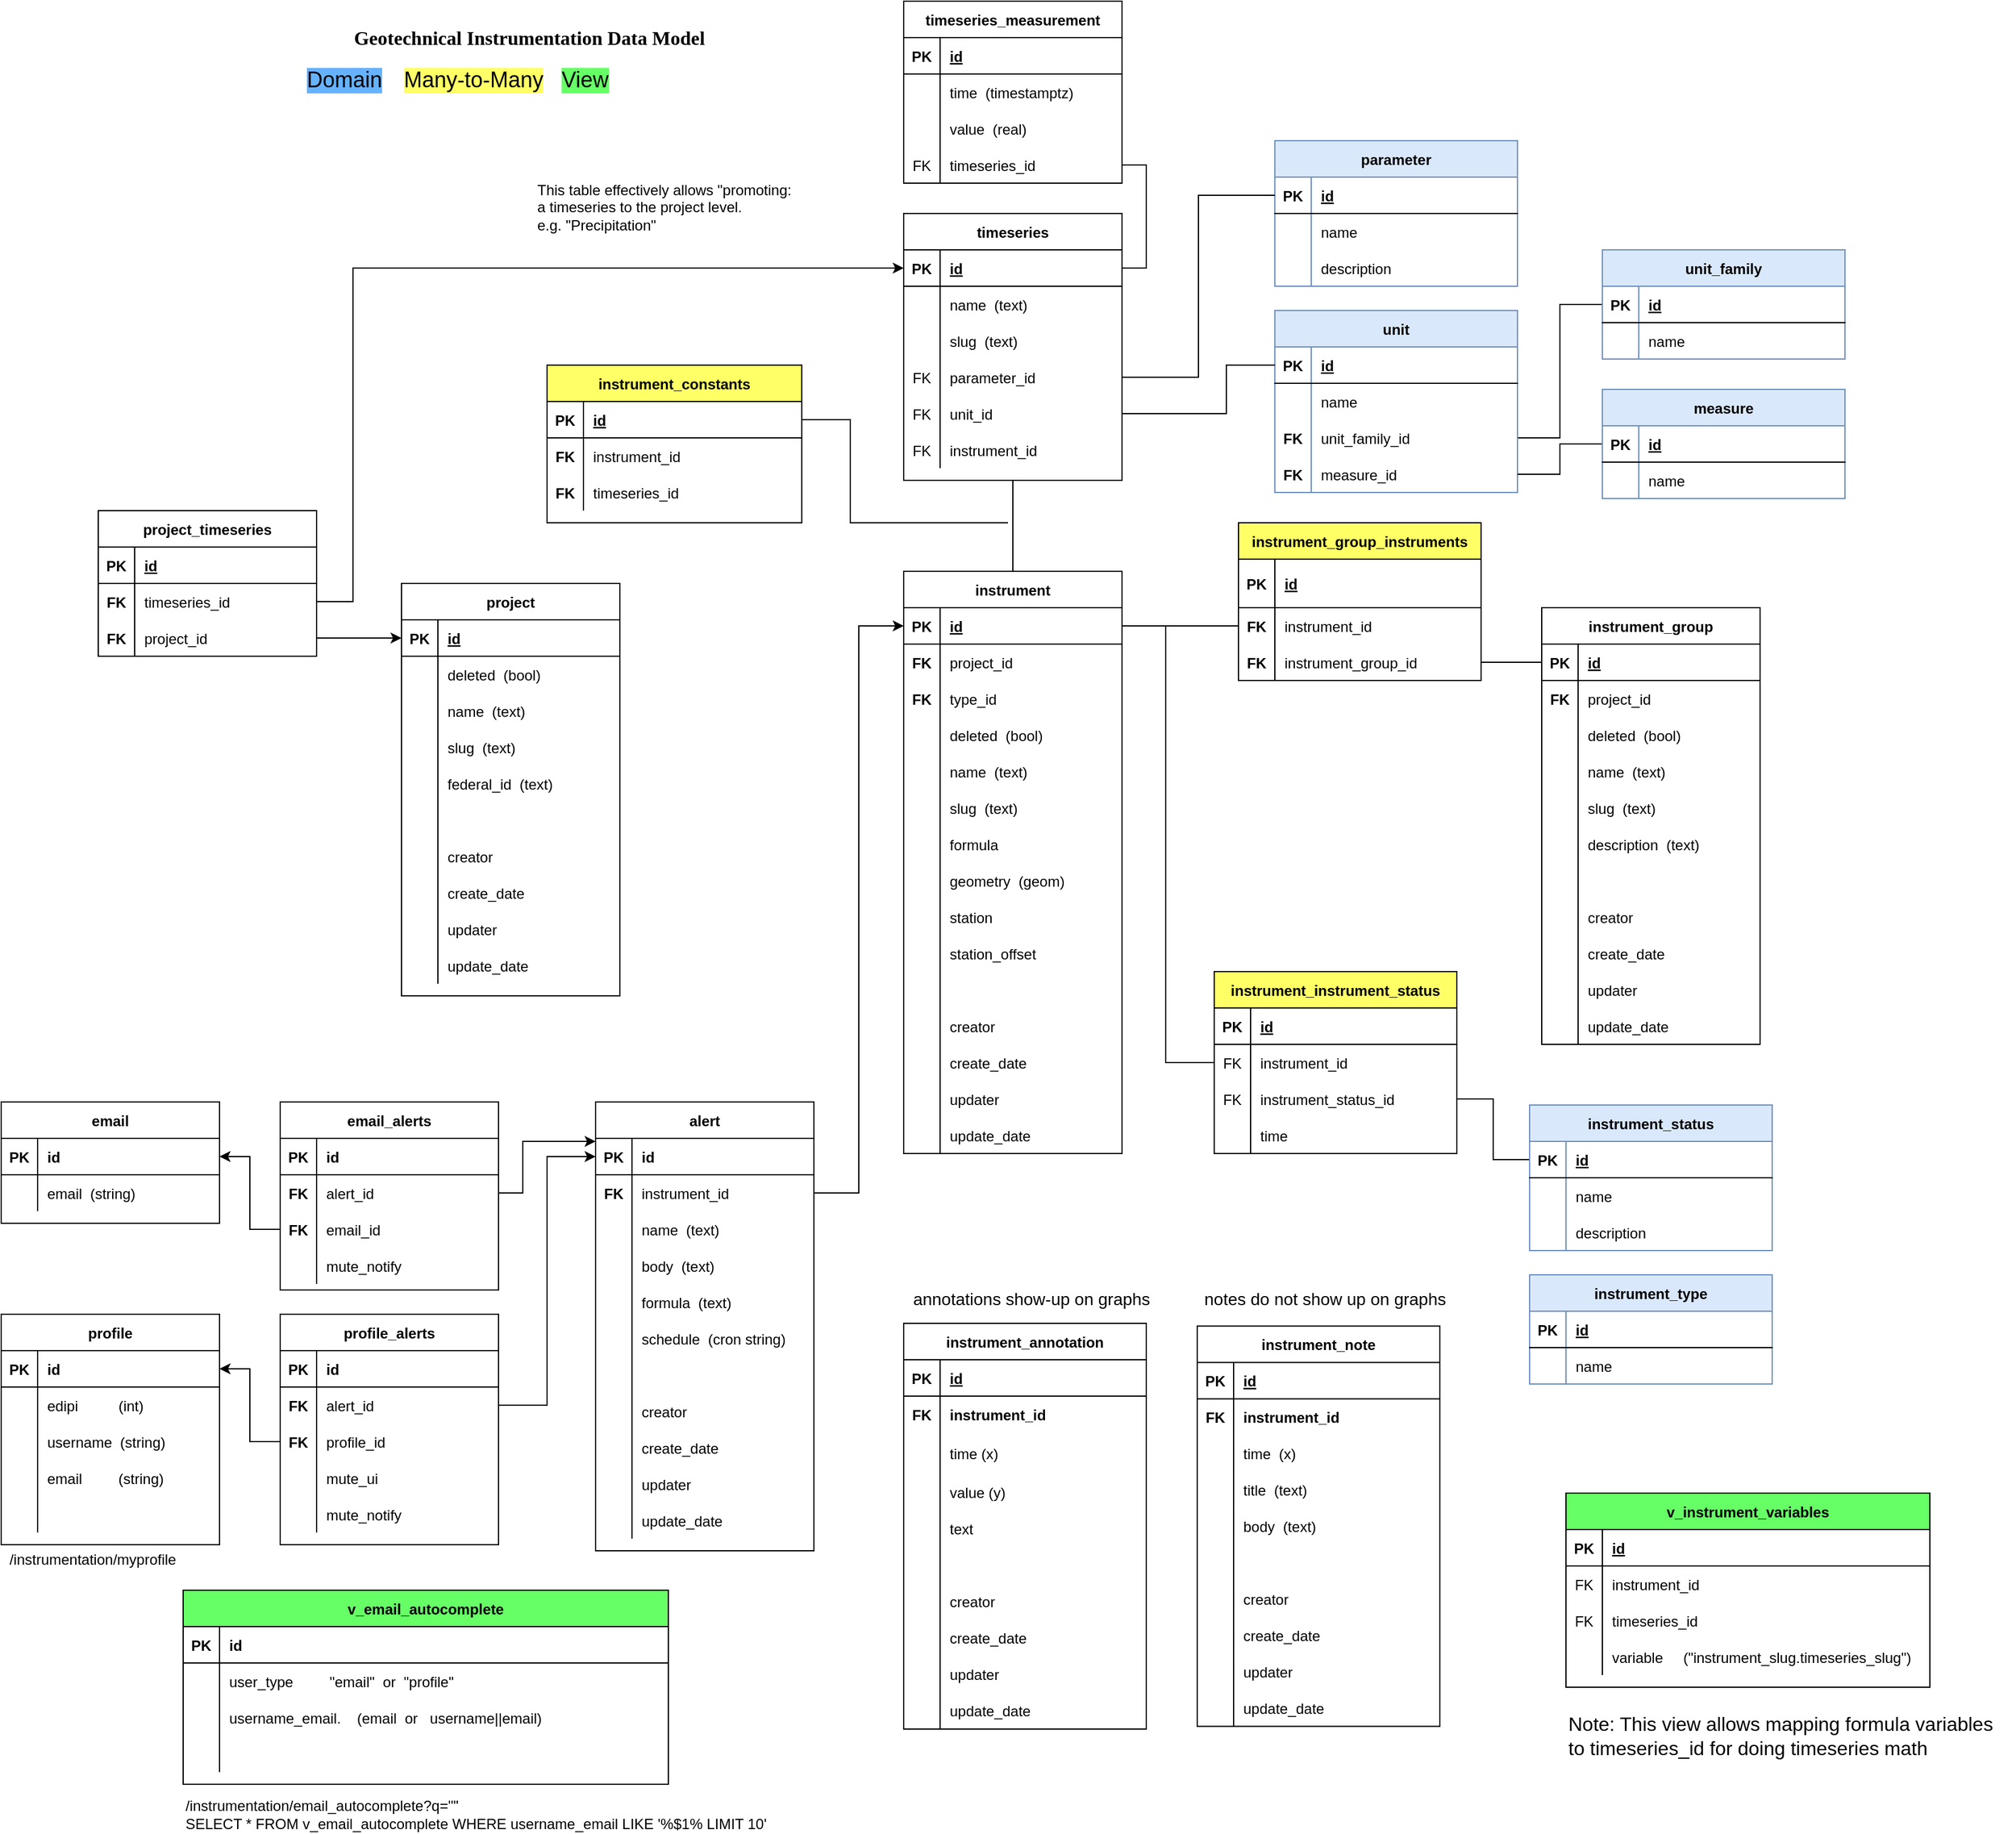 <mxfile version="13.6.4" type="device"><diagram name="Page-1" id="efa7a0a1-bf9b-a30e-e6df-94a7791c09e9"><mxGraphModel dx="3422" dy="2855" grid="1" gridSize="10" guides="1" tooltips="1" connect="1" arrows="1" fold="1" page="1" pageScale="1" pageWidth="826" pageHeight="1169" background="#ffffff" math="0" shadow="0"><root><mxCell id="0"/><mxCell id="1" parent="0"/><mxCell id="9c-Z60OBzQeJX3lfVV5X-138" value="&lt;h3 style=&quot;font-size: 16px;&quot;&gt;&lt;font face=&quot;Verdana&quot; style=&quot;font-size: 16px;&quot;&gt;Geotechnical Instrumentation Data Model&lt;/font&gt;&lt;/h3&gt;" style="text;html=1;align=center;verticalAlign=middle;resizable=0;points=[];autosize=1;fontSize=16;" parent="1" vertex="1"><mxGeometry x="80" y="-330" width="390" height="60" as="geometry"/></mxCell><mxCell id="5Ey5ERwaKgEKf5J-KqS4-290" value="This table effectively allows &quot;promoting:&lt;br&gt;a timeseries to the project level.&lt;br&gt;e.g. &quot;Precipitation&quot;" style="text;html=1;align=left;verticalAlign=middle;resizable=0;points=[];autosize=1;" parent="1" vertex="1"><mxGeometry x="280" y="-185" width="220" height="50" as="geometry"/></mxCell><mxCell id="5Ey5ERwaKgEKf5J-KqS4-297" value="Note: This view allows mapping formula variables&lt;br&gt;to timeseries_id for doing timeseries math" style="text;html=1;align=left;verticalAlign=middle;resizable=0;points=[];autosize=1;fontSize=16;" parent="1" vertex="1"><mxGeometry x="1130" y="1080" width="370" height="40" as="geometry"/></mxCell><mxCell id="5Ey5ERwaKgEKf5J-KqS4-345" value="instrument" style="shape=table;startSize=30;container=1;collapsible=1;childLayout=tableLayout;fixedRows=1;rowLines=0;fontStyle=1;align=center;resizeLast=1;" parent="1" vertex="1"><mxGeometry x="584" y="140" width="180" height="480" as="geometry"/></mxCell><mxCell id="5Ey5ERwaKgEKf5J-KqS4-346" value="" style="shape=partialRectangle;collapsible=0;dropTarget=0;pointerEvents=0;fillColor=none;top=0;left=0;bottom=1;right=0;points=[[0,0.5],[1,0.5]];portConstraint=eastwest;" parent="5Ey5ERwaKgEKf5J-KqS4-345" vertex="1"><mxGeometry y="30" width="180" height="30" as="geometry"/></mxCell><mxCell id="5Ey5ERwaKgEKf5J-KqS4-347" value="PK" style="shape=partialRectangle;connectable=0;fillColor=none;top=0;left=0;bottom=0;right=0;fontStyle=1;overflow=hidden;" parent="5Ey5ERwaKgEKf5J-KqS4-346" vertex="1"><mxGeometry width="30" height="30" as="geometry"/></mxCell><mxCell id="5Ey5ERwaKgEKf5J-KqS4-348" value="id" style="shape=partialRectangle;connectable=0;fillColor=none;top=0;left=0;bottom=0;right=0;align=left;spacingLeft=6;fontStyle=5;overflow=hidden;" parent="5Ey5ERwaKgEKf5J-KqS4-346" vertex="1"><mxGeometry x="30" width="150" height="30" as="geometry"/></mxCell><mxCell id="5Ey5ERwaKgEKf5J-KqS4-385" value="" style="shape=partialRectangle;collapsible=0;dropTarget=0;pointerEvents=0;fillColor=none;top=0;left=0;bottom=0;right=0;points=[[0,0.5],[1,0.5]];portConstraint=eastwest;" parent="5Ey5ERwaKgEKf5J-KqS4-345" vertex="1"><mxGeometry y="60" width="180" height="30" as="geometry"/></mxCell><mxCell id="5Ey5ERwaKgEKf5J-KqS4-386" value="FK" style="shape=partialRectangle;connectable=0;fillColor=none;top=0;left=0;bottom=0;right=0;editable=1;overflow=hidden;fontStyle=1" parent="5Ey5ERwaKgEKf5J-KqS4-385" vertex="1"><mxGeometry width="30" height="30" as="geometry"/></mxCell><mxCell id="5Ey5ERwaKgEKf5J-KqS4-387" value="project_id" style="shape=partialRectangle;connectable=0;fillColor=none;top=0;left=0;bottom=0;right=0;align=left;spacingLeft=6;overflow=hidden;" parent="5Ey5ERwaKgEKf5J-KqS4-385" vertex="1"><mxGeometry x="30" width="150" height="30" as="geometry"/></mxCell><mxCell id="5Ey5ERwaKgEKf5J-KqS4-382" value="" style="shape=partialRectangle;collapsible=0;dropTarget=0;pointerEvents=0;fillColor=none;top=0;left=0;bottom=0;right=0;points=[[0,0.5],[1,0.5]];portConstraint=eastwest;" parent="5Ey5ERwaKgEKf5J-KqS4-345" vertex="1"><mxGeometry y="90" width="180" height="30" as="geometry"/></mxCell><mxCell id="5Ey5ERwaKgEKf5J-KqS4-383" value="FK" style="shape=partialRectangle;connectable=0;fillColor=none;top=0;left=0;bottom=0;right=0;editable=1;overflow=hidden;fontStyle=1" parent="5Ey5ERwaKgEKf5J-KqS4-382" vertex="1"><mxGeometry width="30" height="30" as="geometry"/></mxCell><mxCell id="5Ey5ERwaKgEKf5J-KqS4-384" value="type_id" style="shape=partialRectangle;connectable=0;fillColor=none;top=0;left=0;bottom=0;right=0;align=left;spacingLeft=6;overflow=hidden;" parent="5Ey5ERwaKgEKf5J-KqS4-382" vertex="1"><mxGeometry x="30" width="150" height="30" as="geometry"/></mxCell><mxCell id="5Ey5ERwaKgEKf5J-KqS4-349" value="" style="shape=partialRectangle;collapsible=0;dropTarget=0;pointerEvents=0;fillColor=none;top=0;left=0;bottom=0;right=0;points=[[0,0.5],[1,0.5]];portConstraint=eastwest;" parent="5Ey5ERwaKgEKf5J-KqS4-345" vertex="1"><mxGeometry y="120" width="180" height="30" as="geometry"/></mxCell><mxCell id="5Ey5ERwaKgEKf5J-KqS4-350" value="" style="shape=partialRectangle;connectable=0;fillColor=none;top=0;left=0;bottom=0;right=0;editable=1;overflow=hidden;fontStyle=1" parent="5Ey5ERwaKgEKf5J-KqS4-349" vertex="1"><mxGeometry width="30" height="30" as="geometry"/></mxCell><mxCell id="5Ey5ERwaKgEKf5J-KqS4-351" value="deleted  (bool)" style="shape=partialRectangle;connectable=0;fillColor=none;top=0;left=0;bottom=0;right=0;align=left;spacingLeft=6;overflow=hidden;" parent="5Ey5ERwaKgEKf5J-KqS4-349" vertex="1"><mxGeometry x="30" width="150" height="30" as="geometry"/></mxCell><mxCell id="5Ey5ERwaKgEKf5J-KqS4-352" value="" style="shape=partialRectangle;collapsible=0;dropTarget=0;pointerEvents=0;fillColor=none;top=0;left=0;bottom=0;right=0;points=[[0,0.5],[1,0.5]];portConstraint=eastwest;" parent="5Ey5ERwaKgEKf5J-KqS4-345" vertex="1"><mxGeometry y="150" width="180" height="30" as="geometry"/></mxCell><mxCell id="5Ey5ERwaKgEKf5J-KqS4-353" value="" style="shape=partialRectangle;connectable=0;fillColor=none;top=0;left=0;bottom=0;right=0;editable=1;overflow=hidden;" parent="5Ey5ERwaKgEKf5J-KqS4-352" vertex="1"><mxGeometry width="30" height="30" as="geometry"/></mxCell><mxCell id="5Ey5ERwaKgEKf5J-KqS4-354" value="name  (text)" style="shape=partialRectangle;connectable=0;fillColor=none;top=0;left=0;bottom=0;right=0;align=left;spacingLeft=6;overflow=hidden;" parent="5Ey5ERwaKgEKf5J-KqS4-352" vertex="1"><mxGeometry x="30" width="150" height="30" as="geometry"/></mxCell><mxCell id="5Ey5ERwaKgEKf5J-KqS4-355" value="" style="shape=partialRectangle;collapsible=0;dropTarget=0;pointerEvents=0;fillColor=none;top=0;left=0;bottom=0;right=0;points=[[0,0.5],[1,0.5]];portConstraint=eastwest;" parent="5Ey5ERwaKgEKf5J-KqS4-345" vertex="1"><mxGeometry y="180" width="180" height="30" as="geometry"/></mxCell><mxCell id="5Ey5ERwaKgEKf5J-KqS4-356" value="" style="shape=partialRectangle;connectable=0;fillColor=none;top=0;left=0;bottom=0;right=0;editable=1;overflow=hidden;" parent="5Ey5ERwaKgEKf5J-KqS4-355" vertex="1"><mxGeometry width="30" height="30" as="geometry"/></mxCell><mxCell id="5Ey5ERwaKgEKf5J-KqS4-357" value="slug  (text)" style="shape=partialRectangle;connectable=0;fillColor=none;top=0;left=0;bottom=0;right=0;align=left;spacingLeft=6;overflow=hidden;" parent="5Ey5ERwaKgEKf5J-KqS4-355" vertex="1"><mxGeometry x="30" width="150" height="30" as="geometry"/></mxCell><mxCell id="5Ey5ERwaKgEKf5J-KqS4-364" value="" style="shape=partialRectangle;collapsible=0;dropTarget=0;pointerEvents=0;fillColor=none;top=0;left=0;bottom=0;right=0;points=[[0,0.5],[1,0.5]];portConstraint=eastwest;" parent="5Ey5ERwaKgEKf5J-KqS4-345" vertex="1"><mxGeometry y="210" width="180" height="30" as="geometry"/></mxCell><mxCell id="5Ey5ERwaKgEKf5J-KqS4-365" value="" style="shape=partialRectangle;connectable=0;fillColor=none;top=0;left=0;bottom=0;right=0;editable=1;overflow=hidden;" parent="5Ey5ERwaKgEKf5J-KqS4-364" vertex="1"><mxGeometry width="30" height="30" as="geometry"/></mxCell><mxCell id="5Ey5ERwaKgEKf5J-KqS4-366" value="formula" style="shape=partialRectangle;connectable=0;fillColor=none;top=0;left=0;bottom=0;right=0;align=left;spacingLeft=6;overflow=hidden;" parent="5Ey5ERwaKgEKf5J-KqS4-364" vertex="1"><mxGeometry x="30" width="150" height="30" as="geometry"/></mxCell><mxCell id="5Ey5ERwaKgEKf5J-KqS4-358" value="" style="shape=partialRectangle;collapsible=0;dropTarget=0;pointerEvents=0;fillColor=none;top=0;left=0;bottom=0;right=0;points=[[0,0.5],[1,0.5]];portConstraint=eastwest;" parent="5Ey5ERwaKgEKf5J-KqS4-345" vertex="1"><mxGeometry y="240" width="180" height="30" as="geometry"/></mxCell><mxCell id="5Ey5ERwaKgEKf5J-KqS4-359" value="" style="shape=partialRectangle;connectable=0;fillColor=none;top=0;left=0;bottom=0;right=0;editable=1;overflow=hidden;" parent="5Ey5ERwaKgEKf5J-KqS4-358" vertex="1"><mxGeometry width="30" height="30" as="geometry"/></mxCell><mxCell id="5Ey5ERwaKgEKf5J-KqS4-360" value="geometry  (geom)" style="shape=partialRectangle;connectable=0;fillColor=none;top=0;left=0;bottom=0;right=0;align=left;spacingLeft=6;overflow=hidden;" parent="5Ey5ERwaKgEKf5J-KqS4-358" vertex="1"><mxGeometry x="30" width="150" height="30" as="geometry"/></mxCell><mxCell id="5Ey5ERwaKgEKf5J-KqS4-361" value="" style="shape=partialRectangle;collapsible=0;dropTarget=0;pointerEvents=0;fillColor=none;top=0;left=0;bottom=0;right=0;points=[[0,0.5],[1,0.5]];portConstraint=eastwest;" parent="5Ey5ERwaKgEKf5J-KqS4-345" vertex="1"><mxGeometry y="270" width="180" height="30" as="geometry"/></mxCell><mxCell id="5Ey5ERwaKgEKf5J-KqS4-362" value="" style="shape=partialRectangle;connectable=0;fillColor=none;top=0;left=0;bottom=0;right=0;editable=1;overflow=hidden;" parent="5Ey5ERwaKgEKf5J-KqS4-361" vertex="1"><mxGeometry width="30" height="30" as="geometry"/></mxCell><mxCell id="5Ey5ERwaKgEKf5J-KqS4-363" value="station" style="shape=partialRectangle;connectable=0;fillColor=none;top=0;left=0;bottom=0;right=0;align=left;spacingLeft=6;overflow=hidden;" parent="5Ey5ERwaKgEKf5J-KqS4-361" vertex="1"><mxGeometry x="30" width="150" height="30" as="geometry"/></mxCell><mxCell id="5Ey5ERwaKgEKf5J-KqS4-379" value="" style="shape=partialRectangle;collapsible=0;dropTarget=0;pointerEvents=0;fillColor=none;top=0;left=0;bottom=0;right=0;points=[[0,0.5],[1,0.5]];portConstraint=eastwest;" parent="5Ey5ERwaKgEKf5J-KqS4-345" vertex="1"><mxGeometry y="300" width="180" height="30" as="geometry"/></mxCell><mxCell id="5Ey5ERwaKgEKf5J-KqS4-380" value="" style="shape=partialRectangle;connectable=0;fillColor=none;top=0;left=0;bottom=0;right=0;editable=1;overflow=hidden;" parent="5Ey5ERwaKgEKf5J-KqS4-379" vertex="1"><mxGeometry width="30" height="30" as="geometry"/></mxCell><mxCell id="5Ey5ERwaKgEKf5J-KqS4-381" value="station_offset" style="shape=partialRectangle;connectable=0;fillColor=none;top=0;left=0;bottom=0;right=0;align=left;spacingLeft=6;overflow=hidden;" parent="5Ey5ERwaKgEKf5J-KqS4-379" vertex="1"><mxGeometry x="30" width="150" height="30" as="geometry"/></mxCell><mxCell id="5Ey5ERwaKgEKf5J-KqS4-391" value="" style="shape=partialRectangle;collapsible=0;dropTarget=0;pointerEvents=0;fillColor=none;top=0;left=0;bottom=0;right=0;points=[[0,0.5],[1,0.5]];portConstraint=eastwest;" parent="5Ey5ERwaKgEKf5J-KqS4-345" vertex="1"><mxGeometry y="330" width="180" height="30" as="geometry"/></mxCell><mxCell id="5Ey5ERwaKgEKf5J-KqS4-392" value="" style="shape=partialRectangle;connectable=0;fillColor=none;top=0;left=0;bottom=0;right=0;editable=1;overflow=hidden;" parent="5Ey5ERwaKgEKf5J-KqS4-391" vertex="1"><mxGeometry width="30" height="30" as="geometry"/></mxCell><mxCell id="5Ey5ERwaKgEKf5J-KqS4-393" value="" style="shape=partialRectangle;connectable=0;fillColor=none;top=0;left=0;bottom=0;right=0;align=left;spacingLeft=6;overflow=hidden;" parent="5Ey5ERwaKgEKf5J-KqS4-391" vertex="1"><mxGeometry x="30" width="150" height="30" as="geometry"/></mxCell><mxCell id="5Ey5ERwaKgEKf5J-KqS4-388" value="" style="shape=partialRectangle;collapsible=0;dropTarget=0;pointerEvents=0;fillColor=none;top=0;left=0;bottom=0;right=0;points=[[0,0.5],[1,0.5]];portConstraint=eastwest;" parent="5Ey5ERwaKgEKf5J-KqS4-345" vertex="1"><mxGeometry y="360" width="180" height="30" as="geometry"/></mxCell><mxCell id="5Ey5ERwaKgEKf5J-KqS4-389" value="" style="shape=partialRectangle;connectable=0;fillColor=none;top=0;left=0;bottom=0;right=0;editable=1;overflow=hidden;" parent="5Ey5ERwaKgEKf5J-KqS4-388" vertex="1"><mxGeometry width="30" height="30" as="geometry"/></mxCell><mxCell id="5Ey5ERwaKgEKf5J-KqS4-390" value="creator" style="shape=partialRectangle;connectable=0;fillColor=none;top=0;left=0;bottom=0;right=0;align=left;spacingLeft=6;overflow=hidden;" parent="5Ey5ERwaKgEKf5J-KqS4-388" vertex="1"><mxGeometry x="30" width="150" height="30" as="geometry"/></mxCell><mxCell id="5Ey5ERwaKgEKf5J-KqS4-367" value="" style="shape=partialRectangle;collapsible=0;dropTarget=0;pointerEvents=0;fillColor=none;top=0;left=0;bottom=0;right=0;points=[[0,0.5],[1,0.5]];portConstraint=eastwest;" parent="5Ey5ERwaKgEKf5J-KqS4-345" vertex="1"><mxGeometry y="390" width="180" height="30" as="geometry"/></mxCell><mxCell id="5Ey5ERwaKgEKf5J-KqS4-368" value="" style="shape=partialRectangle;connectable=0;fillColor=none;top=0;left=0;bottom=0;right=0;editable=1;overflow=hidden;" parent="5Ey5ERwaKgEKf5J-KqS4-367" vertex="1"><mxGeometry width="30" height="30" as="geometry"/></mxCell><mxCell id="5Ey5ERwaKgEKf5J-KqS4-369" value="create_date" style="shape=partialRectangle;connectable=0;fillColor=none;top=0;left=0;bottom=0;right=0;align=left;spacingLeft=6;overflow=hidden;" parent="5Ey5ERwaKgEKf5J-KqS4-367" vertex="1"><mxGeometry x="30" width="150" height="30" as="geometry"/></mxCell><mxCell id="5Ey5ERwaKgEKf5J-KqS4-373" value="" style="shape=partialRectangle;collapsible=0;dropTarget=0;pointerEvents=0;fillColor=none;top=0;left=0;bottom=0;right=0;points=[[0,0.5],[1,0.5]];portConstraint=eastwest;" parent="5Ey5ERwaKgEKf5J-KqS4-345" vertex="1"><mxGeometry y="420" width="180" height="30" as="geometry"/></mxCell><mxCell id="5Ey5ERwaKgEKf5J-KqS4-374" value="" style="shape=partialRectangle;connectable=0;fillColor=none;top=0;left=0;bottom=0;right=0;editable=1;overflow=hidden;" parent="5Ey5ERwaKgEKf5J-KqS4-373" vertex="1"><mxGeometry width="30" height="30" as="geometry"/></mxCell><mxCell id="5Ey5ERwaKgEKf5J-KqS4-375" value="updater" style="shape=partialRectangle;connectable=0;fillColor=none;top=0;left=0;bottom=0;right=0;align=left;spacingLeft=6;overflow=hidden;" parent="5Ey5ERwaKgEKf5J-KqS4-373" vertex="1"><mxGeometry x="30" width="150" height="30" as="geometry"/></mxCell><mxCell id="5Ey5ERwaKgEKf5J-KqS4-376" value="" style="shape=partialRectangle;collapsible=0;dropTarget=0;pointerEvents=0;fillColor=none;top=0;left=0;bottom=0;right=0;points=[[0,0.5],[1,0.5]];portConstraint=eastwest;" parent="5Ey5ERwaKgEKf5J-KqS4-345" vertex="1"><mxGeometry y="450" width="180" height="30" as="geometry"/></mxCell><mxCell id="5Ey5ERwaKgEKf5J-KqS4-377" value="" style="shape=partialRectangle;connectable=0;fillColor=none;top=0;left=0;bottom=0;right=0;editable=1;overflow=hidden;" parent="5Ey5ERwaKgEKf5J-KqS4-376" vertex="1"><mxGeometry width="30" height="30" as="geometry"/></mxCell><mxCell id="5Ey5ERwaKgEKf5J-KqS4-378" value="update_date" style="shape=partialRectangle;connectable=0;fillColor=none;top=0;left=0;bottom=0;right=0;align=left;spacingLeft=6;overflow=hidden;" parent="5Ey5ERwaKgEKf5J-KqS4-376" vertex="1"><mxGeometry x="30" width="150" height="30" as="geometry"/></mxCell><mxCell id="5Ey5ERwaKgEKf5J-KqS4-702" style="edgeStyle=orthogonalEdgeStyle;rounded=0;orthogonalLoop=1;jettySize=auto;html=1;exitX=0.5;exitY=1;exitDx=0;exitDy=0;entryX=0.5;entryY=0;entryDx=0;entryDy=0;startSize=30;endArrow=none;endFill=0;fontSize=18;fontColor=#000000;" parent="1" source="5Ey5ERwaKgEKf5J-KqS4-394" target="5Ey5ERwaKgEKf5J-KqS4-345" edge="1"><mxGeometry relative="1" as="geometry"/></mxCell><mxCell id="5Ey5ERwaKgEKf5J-KqS4-394" value="timeseries" style="shape=table;startSize=30;container=1;collapsible=1;childLayout=tableLayout;fixedRows=1;rowLines=0;fontStyle=1;align=center;resizeLast=1;" parent="1" vertex="1"><mxGeometry x="584" y="-155" width="180" height="220" as="geometry"/></mxCell><mxCell id="5Ey5ERwaKgEKf5J-KqS4-395" value="" style="shape=partialRectangle;collapsible=0;dropTarget=0;pointerEvents=0;fillColor=none;top=0;left=0;bottom=1;right=0;points=[[0,0.5],[1,0.5]];portConstraint=eastwest;" parent="5Ey5ERwaKgEKf5J-KqS4-394" vertex="1"><mxGeometry y="30" width="180" height="30" as="geometry"/></mxCell><mxCell id="5Ey5ERwaKgEKf5J-KqS4-396" value="PK" style="shape=partialRectangle;connectable=0;fillColor=none;top=0;left=0;bottom=0;right=0;fontStyle=1;overflow=hidden;" parent="5Ey5ERwaKgEKf5J-KqS4-395" vertex="1"><mxGeometry width="30" height="30" as="geometry"/></mxCell><mxCell id="5Ey5ERwaKgEKf5J-KqS4-397" value="id" style="shape=partialRectangle;connectable=0;fillColor=none;top=0;left=0;bottom=0;right=0;align=left;spacingLeft=6;fontStyle=5;overflow=hidden;" parent="5Ey5ERwaKgEKf5J-KqS4-395" vertex="1"><mxGeometry x="30" width="150" height="30" as="geometry"/></mxCell><mxCell id="5Ey5ERwaKgEKf5J-KqS4-401" value="" style="shape=partialRectangle;collapsible=0;dropTarget=0;pointerEvents=0;fillColor=none;top=0;left=0;bottom=0;right=0;points=[[0,0.5],[1,0.5]];portConstraint=eastwest;" parent="5Ey5ERwaKgEKf5J-KqS4-394" vertex="1"><mxGeometry y="60" width="180" height="30" as="geometry"/></mxCell><mxCell id="5Ey5ERwaKgEKf5J-KqS4-402" value="" style="shape=partialRectangle;connectable=0;fillColor=none;top=0;left=0;bottom=0;right=0;editable=1;overflow=hidden;" parent="5Ey5ERwaKgEKf5J-KqS4-401" vertex="1"><mxGeometry width="30" height="30" as="geometry"/></mxCell><mxCell id="5Ey5ERwaKgEKf5J-KqS4-403" value="name  (text)" style="shape=partialRectangle;connectable=0;fillColor=none;top=0;left=0;bottom=0;right=0;align=left;spacingLeft=6;overflow=hidden;" parent="5Ey5ERwaKgEKf5J-KqS4-401" vertex="1"><mxGeometry x="30" width="150" height="30" as="geometry"/></mxCell><mxCell id="5Ey5ERwaKgEKf5J-KqS4-404" value="" style="shape=partialRectangle;collapsible=0;dropTarget=0;pointerEvents=0;fillColor=none;top=0;left=0;bottom=0;right=0;points=[[0,0.5],[1,0.5]];portConstraint=eastwest;" parent="5Ey5ERwaKgEKf5J-KqS4-394" vertex="1"><mxGeometry y="90" width="180" height="30" as="geometry"/></mxCell><mxCell id="5Ey5ERwaKgEKf5J-KqS4-405" value="" style="shape=partialRectangle;connectable=0;fillColor=none;top=0;left=0;bottom=0;right=0;editable=1;overflow=hidden;" parent="5Ey5ERwaKgEKf5J-KqS4-404" vertex="1"><mxGeometry width="30" height="30" as="geometry"/></mxCell><mxCell id="5Ey5ERwaKgEKf5J-KqS4-406" value="slug  (text)" style="shape=partialRectangle;connectable=0;fillColor=none;top=0;left=0;bottom=0;right=0;align=left;spacingLeft=6;overflow=hidden;" parent="5Ey5ERwaKgEKf5J-KqS4-404" vertex="1"><mxGeometry x="30" width="150" height="30" as="geometry"/></mxCell><mxCell id="5Ey5ERwaKgEKf5J-KqS4-407" value="" style="shape=partialRectangle;collapsible=0;dropTarget=0;pointerEvents=0;fillColor=none;top=0;left=0;bottom=0;right=0;points=[[0,0.5],[1,0.5]];portConstraint=eastwest;" parent="5Ey5ERwaKgEKf5J-KqS4-394" vertex="1"><mxGeometry y="120" width="180" height="30" as="geometry"/></mxCell><mxCell id="5Ey5ERwaKgEKf5J-KqS4-408" value="FK" style="shape=partialRectangle;connectable=0;fillColor=none;top=0;left=0;bottom=0;right=0;editable=1;overflow=hidden;" parent="5Ey5ERwaKgEKf5J-KqS4-407" vertex="1"><mxGeometry width="30" height="30" as="geometry"/></mxCell><mxCell id="5Ey5ERwaKgEKf5J-KqS4-409" value="parameter_id" style="shape=partialRectangle;connectable=0;fillColor=none;top=0;left=0;bottom=0;right=0;align=left;spacingLeft=6;overflow=hidden;" parent="5Ey5ERwaKgEKf5J-KqS4-407" vertex="1"><mxGeometry x="30" width="150" height="30" as="geometry"/></mxCell><mxCell id="5Ey5ERwaKgEKf5J-KqS4-416" value="" style="shape=partialRectangle;collapsible=0;dropTarget=0;pointerEvents=0;fillColor=none;top=0;left=0;bottom=0;right=0;points=[[0,0.5],[1,0.5]];portConstraint=eastwest;" parent="5Ey5ERwaKgEKf5J-KqS4-394" vertex="1"><mxGeometry y="150" width="180" height="30" as="geometry"/></mxCell><mxCell id="5Ey5ERwaKgEKf5J-KqS4-417" value="FK" style="shape=partialRectangle;connectable=0;fillColor=none;top=0;left=0;bottom=0;right=0;editable=1;overflow=hidden;" parent="5Ey5ERwaKgEKf5J-KqS4-416" vertex="1"><mxGeometry width="30" height="30" as="geometry"/></mxCell><mxCell id="5Ey5ERwaKgEKf5J-KqS4-418" value="unit_id" style="shape=partialRectangle;connectable=0;fillColor=none;top=0;left=0;bottom=0;right=0;align=left;spacingLeft=6;overflow=hidden;" parent="5Ey5ERwaKgEKf5J-KqS4-416" vertex="1"><mxGeometry x="30" width="150" height="30" as="geometry"/></mxCell><mxCell id="5Ey5ERwaKgEKf5J-KqS4-410" value="" style="shape=partialRectangle;collapsible=0;dropTarget=0;pointerEvents=0;fillColor=none;top=0;left=0;bottom=0;right=0;points=[[0,0.5],[1,0.5]];portConstraint=eastwest;" parent="5Ey5ERwaKgEKf5J-KqS4-394" vertex="1"><mxGeometry y="180" width="180" height="30" as="geometry"/></mxCell><mxCell id="5Ey5ERwaKgEKf5J-KqS4-411" value="FK" style="shape=partialRectangle;connectable=0;fillColor=none;top=0;left=0;bottom=0;right=0;editable=1;overflow=hidden;" parent="5Ey5ERwaKgEKf5J-KqS4-410" vertex="1"><mxGeometry width="30" height="30" as="geometry"/></mxCell><mxCell id="5Ey5ERwaKgEKf5J-KqS4-412" value="instrument_id" style="shape=partialRectangle;connectable=0;fillColor=none;top=0;left=0;bottom=0;right=0;align=left;spacingLeft=6;overflow=hidden;" parent="5Ey5ERwaKgEKf5J-KqS4-410" vertex="1"><mxGeometry x="30" width="150" height="30" as="geometry"/></mxCell><mxCell id="5Ey5ERwaKgEKf5J-KqS4-639" style="edgeStyle=orthogonalEdgeStyle;rounded=0;orthogonalLoop=1;jettySize=auto;html=1;exitX=1;exitY=0.5;exitDx=0;exitDy=0;entryX=0;entryY=0.5;entryDx=0;entryDy=0;startSize=30;endArrow=none;endFill=0;fontSize=16;fontColor=#000000;" parent="1" source="5Ey5ERwaKgEKf5J-KqS4-631" target="5Ey5ERwaKgEKf5J-KqS4-607" edge="1"><mxGeometry relative="1" as="geometry"/></mxCell><mxCell id="5Ey5ERwaKgEKf5J-KqS4-644" style="edgeStyle=orthogonalEdgeStyle;rounded=0;orthogonalLoop=1;jettySize=auto;html=1;exitX=1;exitY=0.5;exitDx=0;exitDy=0;entryX=0;entryY=0.5;entryDx=0;entryDy=0;startSize=30;endArrow=none;endFill=0;fontSize=16;fontColor=#000000;" parent="1" source="5Ey5ERwaKgEKf5J-KqS4-532" target="5Ey5ERwaKgEKf5J-KqS4-560" edge="1"><mxGeometry relative="1" as="geometry"/></mxCell><mxCell id="5Ey5ERwaKgEKf5J-KqS4-655" style="edgeStyle=orthogonalEdgeStyle;rounded=0;orthogonalLoop=1;jettySize=auto;html=1;entryX=1;entryY=0.5;entryDx=0;entryDy=0;startSize=30;endArrow=none;endFill=0;fontSize=16;fontColor=#000000;exitX=0;exitY=0.5;exitDx=0;exitDy=0;" parent="1" source="5Ey5ERwaKgEKf5J-KqS4-586" target="5Ey5ERwaKgEKf5J-KqS4-346" edge="1"><mxGeometry relative="1" as="geometry"/></mxCell><mxCell id="5Ey5ERwaKgEKf5J-KqS4-656" style="edgeStyle=orthogonalEdgeStyle;rounded=0;orthogonalLoop=1;jettySize=auto;html=1;entryX=0;entryY=0.5;entryDx=0;entryDy=0;startSize=30;endArrow=none;endFill=0;fontSize=16;fontColor=#000000;" parent="1" source="5Ey5ERwaKgEKf5J-KqS4-589" target="5Ey5ERwaKgEKf5J-KqS4-152" edge="1"><mxGeometry relative="1" as="geometry"/></mxCell><mxCell id="5Ey5ERwaKgEKf5J-KqS4-657" style="edgeStyle=orthogonalEdgeStyle;rounded=0;orthogonalLoop=1;jettySize=auto;html=1;entryX=1;entryY=0.5;entryDx=0;entryDy=0;startSize=30;endArrow=none;endFill=0;fontSize=16;fontColor=#000000;exitX=0;exitY=0.5;exitDx=0;exitDy=0;" parent="1" source="5Ey5ERwaKgEKf5J-KqS4-529" target="5Ey5ERwaKgEKf5J-KqS4-346" edge="1"><mxGeometry relative="1" as="geometry"><Array as="points"><mxPoint x="800" y="545"/><mxPoint x="800" y="185"/></Array></mxGeometry></mxCell><mxCell id="5Ey5ERwaKgEKf5J-KqS4-582" value="instrument_group_instruments" style="shape=table;startSize=30;container=1;collapsible=1;childLayout=tableLayout;fixedRows=1;rowLines=0;fontStyle=1;align=center;resizeLast=1;labelBackgroundColor=#FFFF66;fillColor=#FFFF66;" parent="1" vertex="1"><mxGeometry x="860" y="100" width="200.0" height="130" as="geometry"/></mxCell><mxCell id="5Ey5ERwaKgEKf5J-KqS4-583" value="" style="shape=partialRectangle;collapsible=0;dropTarget=0;pointerEvents=0;fillColor=none;top=0;left=0;bottom=1;right=0;points=[[0,0.5],[1,0.5]];portConstraint=eastwest;" parent="5Ey5ERwaKgEKf5J-KqS4-582" vertex="1"><mxGeometry y="30" width="200.0" height="40" as="geometry"/></mxCell><mxCell id="5Ey5ERwaKgEKf5J-KqS4-584" value="PK" style="shape=partialRectangle;connectable=0;fillColor=none;top=0;left=0;bottom=0;right=0;fontStyle=1;overflow=hidden;" parent="5Ey5ERwaKgEKf5J-KqS4-583" vertex="1"><mxGeometry width="30" height="40" as="geometry"/></mxCell><mxCell id="5Ey5ERwaKgEKf5J-KqS4-585" value="id" style="shape=partialRectangle;connectable=0;fillColor=none;top=0;left=0;bottom=0;right=0;align=left;spacingLeft=6;fontStyle=5;overflow=hidden;" parent="5Ey5ERwaKgEKf5J-KqS4-583" vertex="1"><mxGeometry x="30" width="170.0" height="40" as="geometry"/></mxCell><mxCell id="5Ey5ERwaKgEKf5J-KqS4-586" value="" style="shape=partialRectangle;collapsible=0;dropTarget=0;pointerEvents=0;fillColor=none;top=0;left=0;bottom=0;right=0;points=[[0,0.5],[1,0.5]];portConstraint=eastwest;" parent="5Ey5ERwaKgEKf5J-KqS4-582" vertex="1"><mxGeometry y="70" width="200.0" height="30" as="geometry"/></mxCell><mxCell id="5Ey5ERwaKgEKf5J-KqS4-587" value="FK" style="shape=partialRectangle;connectable=0;fillColor=none;top=0;left=0;bottom=0;right=0;editable=1;overflow=hidden;fontStyle=1" parent="5Ey5ERwaKgEKf5J-KqS4-586" vertex="1"><mxGeometry width="30" height="30" as="geometry"/></mxCell><mxCell id="5Ey5ERwaKgEKf5J-KqS4-588" value="instrument_id" style="shape=partialRectangle;connectable=0;fillColor=none;top=0;left=0;bottom=0;right=0;align=left;spacingLeft=6;overflow=hidden;" parent="5Ey5ERwaKgEKf5J-KqS4-586" vertex="1"><mxGeometry x="30" width="170.0" height="30" as="geometry"/></mxCell><mxCell id="5Ey5ERwaKgEKf5J-KqS4-589" value="" style="shape=partialRectangle;collapsible=0;dropTarget=0;pointerEvents=0;fillColor=none;top=0;left=0;bottom=0;right=0;points=[[0,0.5],[1,0.5]];portConstraint=eastwest;" parent="5Ey5ERwaKgEKf5J-KqS4-582" vertex="1"><mxGeometry y="100" width="200.0" height="30" as="geometry"/></mxCell><mxCell id="5Ey5ERwaKgEKf5J-KqS4-590" value="FK" style="shape=partialRectangle;connectable=0;fillColor=none;top=0;left=0;bottom=0;right=0;editable=1;overflow=hidden;fontStyle=1" parent="5Ey5ERwaKgEKf5J-KqS4-589" vertex="1"><mxGeometry width="30" height="30" as="geometry"/></mxCell><mxCell id="5Ey5ERwaKgEKf5J-KqS4-591" value="instrument_group_id" style="shape=partialRectangle;connectable=0;fillColor=none;top=0;left=0;bottom=0;right=0;align=left;spacingLeft=6;overflow=hidden;" parent="5Ey5ERwaKgEKf5J-KqS4-589" vertex="1"><mxGeometry x="30" width="170.0" height="30" as="geometry"/></mxCell><mxCell id="5Ey5ERwaKgEKf5J-KqS4-151" value="instrument_group" style="shape=table;startSize=30;container=1;collapsible=1;childLayout=tableLayout;fixedRows=1;rowLines=0;fontStyle=1;align=center;resizeLast=1;" parent="1" vertex="1"><mxGeometry x="1110" y="170" width="180" height="360" as="geometry"/></mxCell><mxCell id="5Ey5ERwaKgEKf5J-KqS4-152" value="" style="shape=partialRectangle;collapsible=0;dropTarget=0;pointerEvents=0;fillColor=none;top=0;left=0;bottom=1;right=0;points=[[0,0.5],[1,0.5]];portConstraint=eastwest;" parent="5Ey5ERwaKgEKf5J-KqS4-151" vertex="1"><mxGeometry y="30" width="180" height="30" as="geometry"/></mxCell><mxCell id="5Ey5ERwaKgEKf5J-KqS4-153" value="PK" style="shape=partialRectangle;connectable=0;fillColor=none;top=0;left=0;bottom=0;right=0;fontStyle=1;overflow=hidden;" parent="5Ey5ERwaKgEKf5J-KqS4-152" vertex="1"><mxGeometry width="30" height="30" as="geometry"/></mxCell><mxCell id="5Ey5ERwaKgEKf5J-KqS4-154" value="id" style="shape=partialRectangle;connectable=0;fillColor=none;top=0;left=0;bottom=0;right=0;align=left;spacingLeft=6;fontStyle=5;overflow=hidden;" parent="5Ey5ERwaKgEKf5J-KqS4-152" vertex="1"><mxGeometry x="30" width="150" height="30" as="geometry"/></mxCell><mxCell id="5Ey5ERwaKgEKf5J-KqS4-167" value="" style="shape=partialRectangle;collapsible=0;dropTarget=0;pointerEvents=0;fillColor=none;top=0;left=0;bottom=0;right=0;points=[[0,0.5],[1,0.5]];portConstraint=eastwest;" parent="5Ey5ERwaKgEKf5J-KqS4-151" vertex="1"><mxGeometry y="60" width="180" height="30" as="geometry"/></mxCell><mxCell id="5Ey5ERwaKgEKf5J-KqS4-168" value="FK" style="shape=partialRectangle;connectable=0;fillColor=none;top=0;left=0;bottom=0;right=0;editable=1;overflow=hidden;fontStyle=1" parent="5Ey5ERwaKgEKf5J-KqS4-167" vertex="1"><mxGeometry width="30" height="30" as="geometry"/></mxCell><mxCell id="5Ey5ERwaKgEKf5J-KqS4-169" value="project_id" style="shape=partialRectangle;connectable=0;fillColor=none;top=0;left=0;bottom=0;right=0;align=left;spacingLeft=6;overflow=hidden;" parent="5Ey5ERwaKgEKf5J-KqS4-167" vertex="1"><mxGeometry x="30" width="150" height="30" as="geometry"/></mxCell><mxCell id="5Ey5ERwaKgEKf5J-KqS4-164" value="" style="shape=partialRectangle;collapsible=0;dropTarget=0;pointerEvents=0;fillColor=none;top=0;left=0;bottom=0;right=0;points=[[0,0.5],[1,0.5]];portConstraint=eastwest;" parent="5Ey5ERwaKgEKf5J-KqS4-151" vertex="1"><mxGeometry y="90" width="180" height="30" as="geometry"/></mxCell><mxCell id="5Ey5ERwaKgEKf5J-KqS4-165" value="" style="shape=partialRectangle;connectable=0;fillColor=none;top=0;left=0;bottom=0;right=0;editable=1;overflow=hidden;" parent="5Ey5ERwaKgEKf5J-KqS4-164" vertex="1"><mxGeometry width="30" height="30" as="geometry"/></mxCell><mxCell id="5Ey5ERwaKgEKf5J-KqS4-166" value="deleted  (bool)" style="shape=partialRectangle;connectable=0;fillColor=none;top=0;left=0;bottom=0;right=0;align=left;spacingLeft=6;overflow=hidden;" parent="5Ey5ERwaKgEKf5J-KqS4-164" vertex="1"><mxGeometry x="30" width="150" height="30" as="geometry"/></mxCell><mxCell id="5Ey5ERwaKgEKf5J-KqS4-158" value="" style="shape=partialRectangle;collapsible=0;dropTarget=0;pointerEvents=0;fillColor=none;top=0;left=0;bottom=0;right=0;points=[[0,0.5],[1,0.5]];portConstraint=eastwest;" parent="5Ey5ERwaKgEKf5J-KqS4-151" vertex="1"><mxGeometry y="120" width="180" height="30" as="geometry"/></mxCell><mxCell id="5Ey5ERwaKgEKf5J-KqS4-159" value="" style="shape=partialRectangle;connectable=0;fillColor=none;top=0;left=0;bottom=0;right=0;editable=1;overflow=hidden;" parent="5Ey5ERwaKgEKf5J-KqS4-158" vertex="1"><mxGeometry width="30" height="30" as="geometry"/></mxCell><mxCell id="5Ey5ERwaKgEKf5J-KqS4-160" value="name  (text)" style="shape=partialRectangle;connectable=0;fillColor=none;top=0;left=0;bottom=0;right=0;align=left;spacingLeft=6;overflow=hidden;" parent="5Ey5ERwaKgEKf5J-KqS4-158" vertex="1"><mxGeometry x="30" width="150" height="30" as="geometry"/></mxCell><mxCell id="5Ey5ERwaKgEKf5J-KqS4-185" value="" style="shape=partialRectangle;collapsible=0;dropTarget=0;pointerEvents=0;fillColor=none;top=0;left=0;bottom=0;right=0;points=[[0,0.5],[1,0.5]];portConstraint=eastwest;" parent="5Ey5ERwaKgEKf5J-KqS4-151" vertex="1"><mxGeometry y="150" width="180" height="30" as="geometry"/></mxCell><mxCell id="5Ey5ERwaKgEKf5J-KqS4-186" value="" style="shape=partialRectangle;connectable=0;fillColor=none;top=0;left=0;bottom=0;right=0;editable=1;overflow=hidden;" parent="5Ey5ERwaKgEKf5J-KqS4-185" vertex="1"><mxGeometry width="30" height="30" as="geometry"/></mxCell><mxCell id="5Ey5ERwaKgEKf5J-KqS4-187" value="slug  (text)" style="shape=partialRectangle;connectable=0;fillColor=none;top=0;left=0;bottom=0;right=0;align=left;spacingLeft=6;overflow=hidden;" parent="5Ey5ERwaKgEKf5J-KqS4-185" vertex="1"><mxGeometry x="30" width="150" height="30" as="geometry"/></mxCell><mxCell id="5Ey5ERwaKgEKf5J-KqS4-161" value="" style="shape=partialRectangle;collapsible=0;dropTarget=0;pointerEvents=0;fillColor=none;top=0;left=0;bottom=0;right=0;points=[[0,0.5],[1,0.5]];portConstraint=eastwest;" parent="5Ey5ERwaKgEKf5J-KqS4-151" vertex="1"><mxGeometry y="180" width="180" height="30" as="geometry"/></mxCell><mxCell id="5Ey5ERwaKgEKf5J-KqS4-162" value="" style="shape=partialRectangle;connectable=0;fillColor=none;top=0;left=0;bottom=0;right=0;editable=1;overflow=hidden;" parent="5Ey5ERwaKgEKf5J-KqS4-161" vertex="1"><mxGeometry width="30" height="30" as="geometry"/></mxCell><mxCell id="5Ey5ERwaKgEKf5J-KqS4-163" value="description  (text)" style="shape=partialRectangle;connectable=0;fillColor=none;top=0;left=0;bottom=0;right=0;align=left;spacingLeft=6;overflow=hidden;" parent="5Ey5ERwaKgEKf5J-KqS4-161" vertex="1"><mxGeometry x="30" width="150" height="30" as="geometry"/></mxCell><mxCell id="5Ey5ERwaKgEKf5J-KqS4-182" value="" style="shape=partialRectangle;collapsible=0;dropTarget=0;pointerEvents=0;fillColor=none;top=0;left=0;bottom=0;right=0;points=[[0,0.5],[1,0.5]];portConstraint=eastwest;" parent="5Ey5ERwaKgEKf5J-KqS4-151" vertex="1"><mxGeometry y="210" width="180" height="30" as="geometry"/></mxCell><mxCell id="5Ey5ERwaKgEKf5J-KqS4-183" value="" style="shape=partialRectangle;connectable=0;fillColor=none;top=0;left=0;bottom=0;right=0;editable=1;overflow=hidden;fontStyle=1" parent="5Ey5ERwaKgEKf5J-KqS4-182" vertex="1"><mxGeometry width="30" height="30" as="geometry"/></mxCell><mxCell id="5Ey5ERwaKgEKf5J-KqS4-184" value="" style="shape=partialRectangle;connectable=0;fillColor=none;top=0;left=0;bottom=0;right=0;align=left;spacingLeft=6;overflow=hidden;" parent="5Ey5ERwaKgEKf5J-KqS4-182" vertex="1"><mxGeometry x="30" width="150" height="30" as="geometry"/></mxCell><mxCell id="5Ey5ERwaKgEKf5J-KqS4-170" value="" style="shape=partialRectangle;collapsible=0;dropTarget=0;pointerEvents=0;fillColor=none;top=0;left=0;bottom=0;right=0;points=[[0,0.5],[1,0.5]];portConstraint=eastwest;" parent="5Ey5ERwaKgEKf5J-KqS4-151" vertex="1"><mxGeometry y="240" width="180" height="30" as="geometry"/></mxCell><mxCell id="5Ey5ERwaKgEKf5J-KqS4-171" value="" style="shape=partialRectangle;connectable=0;fillColor=none;top=0;left=0;bottom=0;right=0;editable=1;overflow=hidden;" parent="5Ey5ERwaKgEKf5J-KqS4-170" vertex="1"><mxGeometry width="30" height="30" as="geometry"/></mxCell><mxCell id="5Ey5ERwaKgEKf5J-KqS4-172" value="creator" style="shape=partialRectangle;connectable=0;fillColor=none;top=0;left=0;bottom=0;right=0;align=left;spacingLeft=6;overflow=hidden;" parent="5Ey5ERwaKgEKf5J-KqS4-170" vertex="1"><mxGeometry x="30" width="150" height="30" as="geometry"/></mxCell><mxCell id="5Ey5ERwaKgEKf5J-KqS4-173" value="" style="shape=partialRectangle;collapsible=0;dropTarget=0;pointerEvents=0;fillColor=none;top=0;left=0;bottom=0;right=0;points=[[0,0.5],[1,0.5]];portConstraint=eastwest;" parent="5Ey5ERwaKgEKf5J-KqS4-151" vertex="1"><mxGeometry y="270" width="180" height="30" as="geometry"/></mxCell><mxCell id="5Ey5ERwaKgEKf5J-KqS4-174" value="" style="shape=partialRectangle;connectable=0;fillColor=none;top=0;left=0;bottom=0;right=0;editable=1;overflow=hidden;" parent="5Ey5ERwaKgEKf5J-KqS4-173" vertex="1"><mxGeometry width="30" height="30" as="geometry"/></mxCell><mxCell id="5Ey5ERwaKgEKf5J-KqS4-175" value="create_date" style="shape=partialRectangle;connectable=0;fillColor=none;top=0;left=0;bottom=0;right=0;align=left;spacingLeft=6;overflow=hidden;" parent="5Ey5ERwaKgEKf5J-KqS4-173" vertex="1"><mxGeometry x="30" width="150" height="30" as="geometry"/></mxCell><mxCell id="5Ey5ERwaKgEKf5J-KqS4-176" value="" style="shape=partialRectangle;collapsible=0;dropTarget=0;pointerEvents=0;fillColor=none;top=0;left=0;bottom=0;right=0;points=[[0,0.5],[1,0.5]];portConstraint=eastwest;" parent="5Ey5ERwaKgEKf5J-KqS4-151" vertex="1"><mxGeometry y="300" width="180" height="30" as="geometry"/></mxCell><mxCell id="5Ey5ERwaKgEKf5J-KqS4-177" value="" style="shape=partialRectangle;connectable=0;fillColor=none;top=0;left=0;bottom=0;right=0;editable=1;overflow=hidden;" parent="5Ey5ERwaKgEKf5J-KqS4-176" vertex="1"><mxGeometry width="30" height="30" as="geometry"/></mxCell><mxCell id="5Ey5ERwaKgEKf5J-KqS4-178" value="updater" style="shape=partialRectangle;connectable=0;fillColor=none;top=0;left=0;bottom=0;right=0;align=left;spacingLeft=6;overflow=hidden;" parent="5Ey5ERwaKgEKf5J-KqS4-176" vertex="1"><mxGeometry x="30" width="150" height="30" as="geometry"/></mxCell><mxCell id="5Ey5ERwaKgEKf5J-KqS4-179" value="" style="shape=partialRectangle;collapsible=0;dropTarget=0;pointerEvents=0;fillColor=none;top=0;left=0;bottom=0;right=0;points=[[0,0.5],[1,0.5]];portConstraint=eastwest;" parent="5Ey5ERwaKgEKf5J-KqS4-151" vertex="1"><mxGeometry y="330" width="180" height="30" as="geometry"/></mxCell><mxCell id="5Ey5ERwaKgEKf5J-KqS4-180" value="" style="shape=partialRectangle;connectable=0;fillColor=none;top=0;left=0;bottom=0;right=0;editable=1;overflow=hidden;" parent="5Ey5ERwaKgEKf5J-KqS4-179" vertex="1"><mxGeometry width="30" height="30" as="geometry"/></mxCell><mxCell id="5Ey5ERwaKgEKf5J-KqS4-181" value="update_date" style="shape=partialRectangle;connectable=0;fillColor=none;top=0;left=0;bottom=0;right=0;align=left;spacingLeft=6;overflow=hidden;" parent="5Ey5ERwaKgEKf5J-KqS4-179" vertex="1"><mxGeometry x="30" width="150" height="30" as="geometry"/></mxCell><mxCell id="5Ey5ERwaKgEKf5J-KqS4-516" value="instrument_instrument_status" style="shape=table;startSize=30;container=1;collapsible=1;childLayout=tableLayout;fixedRows=1;rowLines=0;fontStyle=1;align=center;resizeLast=1;labelBackgroundColor=#FFFF66;fillColor=#FFFF66;" parent="1" vertex="1"><mxGeometry x="840" y="470" width="200.0" height="150" as="geometry"/></mxCell><mxCell id="5Ey5ERwaKgEKf5J-KqS4-517" value="" style="shape=partialRectangle;collapsible=0;dropTarget=0;pointerEvents=0;fillColor=none;top=0;left=0;bottom=1;right=0;points=[[0,0.5],[1,0.5]];portConstraint=eastwest;" parent="5Ey5ERwaKgEKf5J-KqS4-516" vertex="1"><mxGeometry y="30" width="200.0" height="30" as="geometry"/></mxCell><mxCell id="5Ey5ERwaKgEKf5J-KqS4-518" value="PK" style="shape=partialRectangle;connectable=0;fillColor=none;top=0;left=0;bottom=0;right=0;fontStyle=1;overflow=hidden;" parent="5Ey5ERwaKgEKf5J-KqS4-517" vertex="1"><mxGeometry width="30" height="30" as="geometry"/></mxCell><mxCell id="5Ey5ERwaKgEKf5J-KqS4-519" value="id" style="shape=partialRectangle;connectable=0;fillColor=none;top=0;left=0;bottom=0;right=0;align=left;spacingLeft=6;fontStyle=5;overflow=hidden;" parent="5Ey5ERwaKgEKf5J-KqS4-517" vertex="1"><mxGeometry x="30" width="170.0" height="30" as="geometry"/></mxCell><mxCell id="5Ey5ERwaKgEKf5J-KqS4-529" value="" style="shape=partialRectangle;collapsible=0;dropTarget=0;pointerEvents=0;fillColor=none;top=0;left=0;bottom=0;right=0;points=[[0,0.5],[1,0.5]];portConstraint=eastwest;" parent="5Ey5ERwaKgEKf5J-KqS4-516" vertex="1"><mxGeometry y="60" width="200.0" height="30" as="geometry"/></mxCell><mxCell id="5Ey5ERwaKgEKf5J-KqS4-530" value="FK" style="shape=partialRectangle;connectable=0;fillColor=none;top=0;left=0;bottom=0;right=0;editable=1;overflow=hidden;" parent="5Ey5ERwaKgEKf5J-KqS4-529" vertex="1"><mxGeometry width="30" height="30" as="geometry"/></mxCell><mxCell id="5Ey5ERwaKgEKf5J-KqS4-531" value="instrument_id" style="shape=partialRectangle;connectable=0;fillColor=none;top=0;left=0;bottom=0;right=0;align=left;spacingLeft=6;overflow=hidden;" parent="5Ey5ERwaKgEKf5J-KqS4-529" vertex="1"><mxGeometry x="30" width="170.0" height="30" as="geometry"/></mxCell><mxCell id="5Ey5ERwaKgEKf5J-KqS4-532" value="" style="shape=partialRectangle;collapsible=0;dropTarget=0;pointerEvents=0;fillColor=none;top=0;left=0;bottom=0;right=0;points=[[0,0.5],[1,0.5]];portConstraint=eastwest;" parent="5Ey5ERwaKgEKf5J-KqS4-516" vertex="1"><mxGeometry y="90" width="200.0" height="30" as="geometry"/></mxCell><mxCell id="5Ey5ERwaKgEKf5J-KqS4-533" value="FK" style="shape=partialRectangle;connectable=0;fillColor=none;top=0;left=0;bottom=0;right=0;editable=1;overflow=hidden;" parent="5Ey5ERwaKgEKf5J-KqS4-532" vertex="1"><mxGeometry width="30" height="30" as="geometry"/></mxCell><mxCell id="5Ey5ERwaKgEKf5J-KqS4-534" value="instrument_status_id" style="shape=partialRectangle;connectable=0;fillColor=none;top=0;left=0;bottom=0;right=0;align=left;spacingLeft=6;overflow=hidden;" parent="5Ey5ERwaKgEKf5J-KqS4-532" vertex="1"><mxGeometry x="30" width="170.0" height="30" as="geometry"/></mxCell><mxCell id="5Ey5ERwaKgEKf5J-KqS4-520" value="" style="shape=partialRectangle;collapsible=0;dropTarget=0;pointerEvents=0;fillColor=none;top=0;left=0;bottom=0;right=0;points=[[0,0.5],[1,0.5]];portConstraint=eastwest;" parent="5Ey5ERwaKgEKf5J-KqS4-516" vertex="1"><mxGeometry y="120" width="200.0" height="30" as="geometry"/></mxCell><mxCell id="5Ey5ERwaKgEKf5J-KqS4-521" value="" style="shape=partialRectangle;connectable=0;fillColor=none;top=0;left=0;bottom=0;right=0;editable=1;overflow=hidden;fontStyle=1" parent="5Ey5ERwaKgEKf5J-KqS4-520" vertex="1"><mxGeometry width="30" height="30" as="geometry"/></mxCell><mxCell id="5Ey5ERwaKgEKf5J-KqS4-522" value="time" style="shape=partialRectangle;connectable=0;fillColor=none;top=0;left=0;bottom=0;right=0;align=left;spacingLeft=6;overflow=hidden;" parent="5Ey5ERwaKgEKf5J-KqS4-520" vertex="1"><mxGeometry x="30" width="170.0" height="30" as="geometry"/></mxCell><mxCell id="5Ey5ERwaKgEKf5J-KqS4-559" value="instrument_status" style="shape=table;startSize=30;container=1;collapsible=1;childLayout=tableLayout;fixedRows=1;rowLines=0;fontStyle=1;align=center;resizeLast=1;labelBackgroundColor=none;labelBorderColor=none;fillColor=#dae8fc;strokeColor=#6c8ebf;" parent="1" vertex="1"><mxGeometry x="1100" y="580" width="200.0" height="120" as="geometry"/></mxCell><mxCell id="5Ey5ERwaKgEKf5J-KqS4-560" value="" style="shape=partialRectangle;collapsible=0;dropTarget=0;pointerEvents=0;fillColor=none;top=0;left=0;bottom=1;right=0;points=[[0,0.5],[1,0.5]];portConstraint=eastwest;" parent="5Ey5ERwaKgEKf5J-KqS4-559" vertex="1"><mxGeometry y="30" width="200.0" height="30" as="geometry"/></mxCell><mxCell id="5Ey5ERwaKgEKf5J-KqS4-561" value="PK" style="shape=partialRectangle;connectable=0;fillColor=none;top=0;left=0;bottom=0;right=0;fontStyle=1;overflow=hidden;" parent="5Ey5ERwaKgEKf5J-KqS4-560" vertex="1"><mxGeometry width="30" height="30" as="geometry"/></mxCell><mxCell id="5Ey5ERwaKgEKf5J-KqS4-562" value="id" style="shape=partialRectangle;connectable=0;fillColor=none;top=0;left=0;bottom=0;right=0;align=left;spacingLeft=6;fontStyle=5;overflow=hidden;" parent="5Ey5ERwaKgEKf5J-KqS4-560" vertex="1"><mxGeometry x="30" width="170.0" height="30" as="geometry"/></mxCell><mxCell id="5Ey5ERwaKgEKf5J-KqS4-563" value="" style="shape=partialRectangle;collapsible=0;dropTarget=0;pointerEvents=0;fillColor=none;top=0;left=0;bottom=0;right=0;points=[[0,0.5],[1,0.5]];portConstraint=eastwest;" parent="5Ey5ERwaKgEKf5J-KqS4-559" vertex="1"><mxGeometry y="60" width="200.0" height="30" as="geometry"/></mxCell><mxCell id="5Ey5ERwaKgEKf5J-KqS4-564" value="" style="shape=partialRectangle;connectable=0;fillColor=none;top=0;left=0;bottom=0;right=0;editable=1;overflow=hidden;fontStyle=1" parent="5Ey5ERwaKgEKf5J-KqS4-563" vertex="1"><mxGeometry width="30" height="30" as="geometry"/></mxCell><mxCell id="5Ey5ERwaKgEKf5J-KqS4-565" value="name" style="shape=partialRectangle;connectable=0;fillColor=none;top=0;left=0;bottom=0;right=0;align=left;spacingLeft=6;overflow=hidden;" parent="5Ey5ERwaKgEKf5J-KqS4-563" vertex="1"><mxGeometry x="30" width="170.0" height="30" as="geometry"/></mxCell><mxCell id="5Ey5ERwaKgEKf5J-KqS4-566" value="" style="shape=partialRectangle;collapsible=0;dropTarget=0;pointerEvents=0;fillColor=none;top=0;left=0;bottom=0;right=0;points=[[0,0.5],[1,0.5]];portConstraint=eastwest;" parent="5Ey5ERwaKgEKf5J-KqS4-559" vertex="1"><mxGeometry y="90" width="200.0" height="30" as="geometry"/></mxCell><mxCell id="5Ey5ERwaKgEKf5J-KqS4-567" value="" style="shape=partialRectangle;connectable=0;fillColor=none;top=0;left=0;bottom=0;right=0;editable=1;overflow=hidden;" parent="5Ey5ERwaKgEKf5J-KqS4-566" vertex="1"><mxGeometry width="30" height="30" as="geometry"/></mxCell><mxCell id="5Ey5ERwaKgEKf5J-KqS4-568" value="description" style="shape=partialRectangle;connectable=0;fillColor=none;top=0;left=0;bottom=0;right=0;align=left;spacingLeft=6;overflow=hidden;" parent="5Ey5ERwaKgEKf5J-KqS4-566" vertex="1"><mxGeometry x="30" width="170.0" height="30" as="geometry"/></mxCell><mxCell id="5Ey5ERwaKgEKf5J-KqS4-572" value="instrument_type" style="shape=table;startSize=30;container=1;collapsible=1;childLayout=tableLayout;fixedRows=1;rowLines=0;fontStyle=1;align=center;resizeLast=1;labelBackgroundColor=none;labelBorderColor=none;fillColor=#dae8fc;strokeColor=#6c8ebf;" parent="1" vertex="1"><mxGeometry x="1100" y="720" width="200.0" height="90" as="geometry"/></mxCell><mxCell id="5Ey5ERwaKgEKf5J-KqS4-573" value="" style="shape=partialRectangle;collapsible=0;dropTarget=0;pointerEvents=0;fillColor=none;top=0;left=0;bottom=1;right=0;points=[[0,0.5],[1,0.5]];portConstraint=eastwest;" parent="5Ey5ERwaKgEKf5J-KqS4-572" vertex="1"><mxGeometry y="30" width="200.0" height="30" as="geometry"/></mxCell><mxCell id="5Ey5ERwaKgEKf5J-KqS4-574" value="PK" style="shape=partialRectangle;connectable=0;fillColor=none;top=0;left=0;bottom=0;right=0;fontStyle=1;overflow=hidden;" parent="5Ey5ERwaKgEKf5J-KqS4-573" vertex="1"><mxGeometry width="30" height="30" as="geometry"/></mxCell><mxCell id="5Ey5ERwaKgEKf5J-KqS4-575" value="id" style="shape=partialRectangle;connectable=0;fillColor=none;top=0;left=0;bottom=0;right=0;align=left;spacingLeft=6;fontStyle=5;overflow=hidden;" parent="5Ey5ERwaKgEKf5J-KqS4-573" vertex="1"><mxGeometry x="30" width="170.0" height="30" as="geometry"/></mxCell><mxCell id="5Ey5ERwaKgEKf5J-KqS4-576" value="" style="shape=partialRectangle;collapsible=0;dropTarget=0;pointerEvents=0;fillColor=none;top=0;left=0;bottom=0;right=0;points=[[0,0.5],[1,0.5]];portConstraint=eastwest;" parent="5Ey5ERwaKgEKf5J-KqS4-572" vertex="1"><mxGeometry y="60" width="200.0" height="30" as="geometry"/></mxCell><mxCell id="5Ey5ERwaKgEKf5J-KqS4-577" value="" style="shape=partialRectangle;connectable=0;fillColor=none;top=0;left=0;bottom=0;right=0;editable=1;overflow=hidden;fontStyle=1" parent="5Ey5ERwaKgEKf5J-KqS4-576" vertex="1"><mxGeometry width="30" height="30" as="geometry"/></mxCell><mxCell id="5Ey5ERwaKgEKf5J-KqS4-578" value="name" style="shape=partialRectangle;connectable=0;fillColor=none;top=0;left=0;bottom=0;right=0;align=left;spacingLeft=6;overflow=hidden;" parent="5Ey5ERwaKgEKf5J-KqS4-576" vertex="1"><mxGeometry x="30" width="170.0" height="30" as="geometry"/></mxCell><mxCell id="5Ey5ERwaKgEKf5J-KqS4-308" value="instrument_annotation" style="shape=table;startSize=30;container=1;collapsible=1;childLayout=tableLayout;fixedRows=1;rowLines=0;fontStyle=1;align=center;resizeLast=1;" parent="1" vertex="1"><mxGeometry x="584" y="760" width="200" height="334.44" as="geometry"/></mxCell><mxCell id="5Ey5ERwaKgEKf5J-KqS4-309" value="" style="shape=partialRectangle;collapsible=0;dropTarget=0;pointerEvents=0;fillColor=none;top=0;left=0;bottom=1;right=0;points=[[0,0.5],[1,0.5]];portConstraint=eastwest;" parent="5Ey5ERwaKgEKf5J-KqS4-308" vertex="1"><mxGeometry y="30" width="200" height="30" as="geometry"/></mxCell><mxCell id="5Ey5ERwaKgEKf5J-KqS4-310" value="PK" style="shape=partialRectangle;connectable=0;fillColor=none;top=0;left=0;bottom=0;right=0;fontStyle=1;overflow=hidden;" parent="5Ey5ERwaKgEKf5J-KqS4-309" vertex="1"><mxGeometry width="30" height="30" as="geometry"/></mxCell><mxCell id="5Ey5ERwaKgEKf5J-KqS4-311" value="id" style="shape=partialRectangle;connectable=0;fillColor=none;top=0;left=0;bottom=0;right=0;align=left;spacingLeft=6;fontStyle=5;overflow=hidden;" parent="5Ey5ERwaKgEKf5J-KqS4-309" vertex="1"><mxGeometry x="30" width="170" height="30" as="geometry"/></mxCell><mxCell id="5Ey5ERwaKgEKf5J-KqS4-324" value="" style="shape=partialRectangle;collapsible=0;dropTarget=0;pointerEvents=0;fillColor=none;top=0;left=0;bottom=0;right=0;points=[[0,0.5],[1,0.5]];portConstraint=eastwest;" parent="5Ey5ERwaKgEKf5J-KqS4-308" vertex="1"><mxGeometry y="60" width="200" height="30" as="geometry"/></mxCell><mxCell id="5Ey5ERwaKgEKf5J-KqS4-325" value="FK" style="shape=partialRectangle;connectable=0;fillColor=none;top=0;left=0;bottom=0;right=0;editable=1;overflow=hidden;fontStyle=1" parent="5Ey5ERwaKgEKf5J-KqS4-324" vertex="1"><mxGeometry width="30" height="30" as="geometry"/></mxCell><mxCell id="5Ey5ERwaKgEKf5J-KqS4-326" value="instrument_id" style="shape=partialRectangle;connectable=0;fillColor=none;top=0;left=0;bottom=0;right=0;align=left;spacingLeft=6;overflow=hidden;fontStyle=1" parent="5Ey5ERwaKgEKf5J-KqS4-324" vertex="1"><mxGeometry x="30" width="170" height="30" as="geometry"/></mxCell><mxCell id="5Ey5ERwaKgEKf5J-KqS4-312" value="" style="shape=partialRectangle;collapsible=0;dropTarget=0;pointerEvents=0;fillColor=none;top=0;left=0;bottom=0;right=0;points=[[0,0.5],[1,0.5]];portConstraint=eastwest;" parent="5Ey5ERwaKgEKf5J-KqS4-308" vertex="1"><mxGeometry y="90" width="200" height="34" as="geometry"/></mxCell><mxCell id="5Ey5ERwaKgEKf5J-KqS4-313" value="" style="shape=partialRectangle;connectable=0;fillColor=none;top=0;left=0;bottom=0;right=0;editable=1;overflow=hidden;fontStyle=1" parent="5Ey5ERwaKgEKf5J-KqS4-312" vertex="1"><mxGeometry width="30" height="34" as="geometry"/></mxCell><mxCell id="5Ey5ERwaKgEKf5J-KqS4-314" value="time (x)" style="shape=partialRectangle;connectable=0;fillColor=none;top=0;left=0;bottom=0;right=0;align=left;spacingLeft=6;overflow=hidden;" parent="5Ey5ERwaKgEKf5J-KqS4-312" vertex="1"><mxGeometry x="30" width="170" height="34" as="geometry"/></mxCell><mxCell id="5Ey5ERwaKgEKf5J-KqS4-315" value="" style="shape=partialRectangle;collapsible=0;dropTarget=0;pointerEvents=0;fillColor=none;top=0;left=0;bottom=0;right=0;points=[[0,0.5],[1,0.5]];portConstraint=eastwest;" parent="5Ey5ERwaKgEKf5J-KqS4-308" vertex="1"><mxGeometry y="124" width="200" height="30" as="geometry"/></mxCell><mxCell id="5Ey5ERwaKgEKf5J-KqS4-316" value="" style="shape=partialRectangle;connectable=0;fillColor=none;top=0;left=0;bottom=0;right=0;editable=1;overflow=hidden;fontStyle=1" parent="5Ey5ERwaKgEKf5J-KqS4-315" vertex="1"><mxGeometry width="30" height="30" as="geometry"/></mxCell><mxCell id="5Ey5ERwaKgEKf5J-KqS4-317" value="value (y)" style="shape=partialRectangle;connectable=0;fillColor=none;top=0;left=0;bottom=0;right=0;align=left;spacingLeft=6;overflow=hidden;" parent="5Ey5ERwaKgEKf5J-KqS4-315" vertex="1"><mxGeometry x="30" width="170" height="30" as="geometry"/></mxCell><mxCell id="5Ey5ERwaKgEKf5J-KqS4-318" value="" style="shape=partialRectangle;collapsible=0;dropTarget=0;pointerEvents=0;fillColor=none;top=0;left=0;bottom=0;right=0;points=[[0,0.5],[1,0.5]];portConstraint=eastwest;" parent="5Ey5ERwaKgEKf5J-KqS4-308" vertex="1"><mxGeometry y="154" width="200" height="30" as="geometry"/></mxCell><mxCell id="5Ey5ERwaKgEKf5J-KqS4-319" value="" style="shape=partialRectangle;connectable=0;fillColor=none;top=0;left=0;bottom=0;right=0;editable=1;overflow=hidden;" parent="5Ey5ERwaKgEKf5J-KqS4-318" vertex="1"><mxGeometry width="30" height="30" as="geometry"/></mxCell><mxCell id="5Ey5ERwaKgEKf5J-KqS4-320" value="text" style="shape=partialRectangle;connectable=0;fillColor=none;top=0;left=0;bottom=0;right=0;align=left;spacingLeft=6;overflow=hidden;" parent="5Ey5ERwaKgEKf5J-KqS4-318" vertex="1"><mxGeometry x="30" width="170" height="30" as="geometry"/></mxCell><mxCell id="5Ey5ERwaKgEKf5J-KqS4-339" value="" style="shape=partialRectangle;collapsible=0;dropTarget=0;pointerEvents=0;fillColor=none;top=0;left=0;bottom=0;right=0;points=[[0,0.5],[1,0.5]];portConstraint=eastwest;" parent="5Ey5ERwaKgEKf5J-KqS4-308" vertex="1"><mxGeometry y="184" width="200" height="30" as="geometry"/></mxCell><mxCell id="5Ey5ERwaKgEKf5J-KqS4-340" value="" style="shape=partialRectangle;connectable=0;fillColor=none;top=0;left=0;bottom=0;right=0;editable=1;overflow=hidden;fontStyle=1" parent="5Ey5ERwaKgEKf5J-KqS4-339" vertex="1"><mxGeometry width="30" height="30" as="geometry"/></mxCell><mxCell id="5Ey5ERwaKgEKf5J-KqS4-341" value="" style="shape=partialRectangle;connectable=0;fillColor=none;top=0;left=0;bottom=0;right=0;align=left;spacingLeft=6;overflow=hidden;" parent="5Ey5ERwaKgEKf5J-KqS4-339" vertex="1"><mxGeometry x="30" width="170" height="30" as="geometry"/></mxCell><mxCell id="5Ey5ERwaKgEKf5J-KqS4-327" value="" style="shape=partialRectangle;collapsible=0;dropTarget=0;pointerEvents=0;fillColor=none;top=0;left=0;bottom=0;right=0;points=[[0,0.5],[1,0.5]];portConstraint=eastwest;" parent="5Ey5ERwaKgEKf5J-KqS4-308" vertex="1"><mxGeometry y="214" width="200" height="30" as="geometry"/></mxCell><mxCell id="5Ey5ERwaKgEKf5J-KqS4-328" value="" style="shape=partialRectangle;connectable=0;fillColor=none;top=0;left=0;bottom=0;right=0;editable=1;overflow=hidden;fontStyle=1" parent="5Ey5ERwaKgEKf5J-KqS4-327" vertex="1"><mxGeometry width="30" height="30" as="geometry"/></mxCell><mxCell id="5Ey5ERwaKgEKf5J-KqS4-329" value="creator" style="shape=partialRectangle;connectable=0;fillColor=none;top=0;left=0;bottom=0;right=0;align=left;spacingLeft=6;overflow=hidden;" parent="5Ey5ERwaKgEKf5J-KqS4-327" vertex="1"><mxGeometry x="30" width="170" height="30" as="geometry"/></mxCell><mxCell id="5Ey5ERwaKgEKf5J-KqS4-330" value="" style="shape=partialRectangle;collapsible=0;dropTarget=0;pointerEvents=0;fillColor=none;top=0;left=0;bottom=0;right=0;points=[[0,0.5],[1,0.5]];portConstraint=eastwest;" parent="5Ey5ERwaKgEKf5J-KqS4-308" vertex="1"><mxGeometry y="244" width="200" height="30" as="geometry"/></mxCell><mxCell id="5Ey5ERwaKgEKf5J-KqS4-331" value="" style="shape=partialRectangle;connectable=0;fillColor=none;top=0;left=0;bottom=0;right=0;editable=1;overflow=hidden;" parent="5Ey5ERwaKgEKf5J-KqS4-330" vertex="1"><mxGeometry width="30" height="30" as="geometry"/></mxCell><mxCell id="5Ey5ERwaKgEKf5J-KqS4-332" value="create_date" style="shape=partialRectangle;connectable=0;fillColor=none;top=0;left=0;bottom=0;right=0;align=left;spacingLeft=6;overflow=hidden;" parent="5Ey5ERwaKgEKf5J-KqS4-330" vertex="1"><mxGeometry x="30" width="170" height="30" as="geometry"/></mxCell><mxCell id="5Ey5ERwaKgEKf5J-KqS4-333" value="" style="shape=partialRectangle;collapsible=0;dropTarget=0;pointerEvents=0;fillColor=none;top=0;left=0;bottom=0;right=0;points=[[0,0.5],[1,0.5]];portConstraint=eastwest;" parent="5Ey5ERwaKgEKf5J-KqS4-308" vertex="1"><mxGeometry y="274" width="200" height="30" as="geometry"/></mxCell><mxCell id="5Ey5ERwaKgEKf5J-KqS4-334" value="" style="shape=partialRectangle;connectable=0;fillColor=none;top=0;left=0;bottom=0;right=0;editable=1;overflow=hidden;" parent="5Ey5ERwaKgEKf5J-KqS4-333" vertex="1"><mxGeometry width="30" height="30" as="geometry"/></mxCell><mxCell id="5Ey5ERwaKgEKf5J-KqS4-335" value="updater" style="shape=partialRectangle;connectable=0;fillColor=none;top=0;left=0;bottom=0;right=0;align=left;spacingLeft=6;overflow=hidden;" parent="5Ey5ERwaKgEKf5J-KqS4-333" vertex="1"><mxGeometry x="30" width="170" height="30" as="geometry"/></mxCell><mxCell id="5Ey5ERwaKgEKf5J-KqS4-336" value="" style="shape=partialRectangle;collapsible=0;dropTarget=0;pointerEvents=0;fillColor=none;top=0;left=0;bottom=0;right=0;points=[[0,0.5],[1,0.5]];portConstraint=eastwest;" parent="5Ey5ERwaKgEKf5J-KqS4-308" vertex="1"><mxGeometry y="304" width="200" height="30" as="geometry"/></mxCell><mxCell id="5Ey5ERwaKgEKf5J-KqS4-337" value="" style="shape=partialRectangle;connectable=0;fillColor=none;top=0;left=0;bottom=0;right=0;editable=1;overflow=hidden;" parent="5Ey5ERwaKgEKf5J-KqS4-336" vertex="1"><mxGeometry width="30" height="30" as="geometry"/></mxCell><mxCell id="5Ey5ERwaKgEKf5J-KqS4-338" value="update_date" style="shape=partialRectangle;connectable=0;fillColor=none;top=0;left=0;bottom=0;right=0;align=left;spacingLeft=6;overflow=hidden;" parent="5Ey5ERwaKgEKf5J-KqS4-336" vertex="1"><mxGeometry x="30" width="170" height="30" as="geometry"/></mxCell><mxCell id="5Ey5ERwaKgEKf5J-KqS4-464" value="instrument_note" style="shape=table;startSize=30;container=1;collapsible=1;childLayout=tableLayout;fixedRows=1;rowLines=0;fontStyle=1;align=center;resizeLast=1;" parent="1" vertex="1"><mxGeometry x="826" y="762.22" width="200" height="330" as="geometry"/></mxCell><mxCell id="5Ey5ERwaKgEKf5J-KqS4-465" value="" style="shape=partialRectangle;collapsible=0;dropTarget=0;pointerEvents=0;fillColor=none;top=0;left=0;bottom=1;right=0;points=[[0,0.5],[1,0.5]];portConstraint=eastwest;" parent="5Ey5ERwaKgEKf5J-KqS4-464" vertex="1"><mxGeometry y="30" width="200" height="30" as="geometry"/></mxCell><mxCell id="5Ey5ERwaKgEKf5J-KqS4-466" value="PK" style="shape=partialRectangle;connectable=0;fillColor=none;top=0;left=0;bottom=0;right=0;fontStyle=1;overflow=hidden;" parent="5Ey5ERwaKgEKf5J-KqS4-465" vertex="1"><mxGeometry width="30" height="30" as="geometry"/></mxCell><mxCell id="5Ey5ERwaKgEKf5J-KqS4-467" value="id" style="shape=partialRectangle;connectable=0;fillColor=none;top=0;left=0;bottom=0;right=0;align=left;spacingLeft=6;fontStyle=5;overflow=hidden;" parent="5Ey5ERwaKgEKf5J-KqS4-465" vertex="1"><mxGeometry x="30" width="170" height="30" as="geometry"/></mxCell><mxCell id="5Ey5ERwaKgEKf5J-KqS4-513" value="" style="shape=partialRectangle;collapsible=0;dropTarget=0;pointerEvents=0;fillColor=none;top=0;left=0;bottom=0;right=0;points=[[0,0.5],[1,0.5]];portConstraint=eastwest;" parent="5Ey5ERwaKgEKf5J-KqS4-464" vertex="1"><mxGeometry y="60" width="200" height="30" as="geometry"/></mxCell><mxCell id="5Ey5ERwaKgEKf5J-KqS4-514" value="FK" style="shape=partialRectangle;connectable=0;fillColor=none;top=0;left=0;bottom=0;right=0;editable=1;overflow=hidden;fontStyle=1" parent="5Ey5ERwaKgEKf5J-KqS4-513" vertex="1"><mxGeometry width="30" height="30" as="geometry"/></mxCell><mxCell id="5Ey5ERwaKgEKf5J-KqS4-515" value="instrument_id" style="shape=partialRectangle;connectable=0;fillColor=none;top=0;left=0;bottom=0;right=0;align=left;spacingLeft=6;overflow=hidden;fontStyle=1" parent="5Ey5ERwaKgEKf5J-KqS4-513" vertex="1"><mxGeometry x="30" width="170" height="30" as="geometry"/></mxCell><mxCell id="5Ey5ERwaKgEKf5J-KqS4-474" value="" style="shape=partialRectangle;collapsible=0;dropTarget=0;pointerEvents=0;fillColor=none;top=0;left=0;bottom=0;right=0;points=[[0,0.5],[1,0.5]];portConstraint=eastwest;" parent="5Ey5ERwaKgEKf5J-KqS4-464" vertex="1"><mxGeometry y="90" width="200" height="30" as="geometry"/></mxCell><mxCell id="5Ey5ERwaKgEKf5J-KqS4-475" value="" style="shape=partialRectangle;connectable=0;fillColor=none;top=0;left=0;bottom=0;right=0;editable=1;overflow=hidden;" parent="5Ey5ERwaKgEKf5J-KqS4-474" vertex="1"><mxGeometry width="30" height="30" as="geometry"/></mxCell><mxCell id="5Ey5ERwaKgEKf5J-KqS4-476" value="time  (x)" style="shape=partialRectangle;connectable=0;fillColor=none;top=0;left=0;bottom=0;right=0;align=left;spacingLeft=6;overflow=hidden;" parent="5Ey5ERwaKgEKf5J-KqS4-474" vertex="1"><mxGeometry x="30" width="170" height="30" as="geometry"/></mxCell><mxCell id="5Ey5ERwaKgEKf5J-KqS4-468" value="" style="shape=partialRectangle;collapsible=0;dropTarget=0;pointerEvents=0;fillColor=none;top=0;left=0;bottom=0;right=0;points=[[0,0.5],[1,0.5]];portConstraint=eastwest;" parent="5Ey5ERwaKgEKf5J-KqS4-464" vertex="1"><mxGeometry y="120" width="200" height="30" as="geometry"/></mxCell><mxCell id="5Ey5ERwaKgEKf5J-KqS4-469" value="" style="shape=partialRectangle;connectable=0;fillColor=none;top=0;left=0;bottom=0;right=0;editable=1;overflow=hidden;fontStyle=1" parent="5Ey5ERwaKgEKf5J-KqS4-468" vertex="1"><mxGeometry width="30" height="30" as="geometry"/></mxCell><mxCell id="5Ey5ERwaKgEKf5J-KqS4-470" value="title  (text)" style="shape=partialRectangle;connectable=0;fillColor=none;top=0;left=0;bottom=0;right=0;align=left;spacingLeft=6;overflow=hidden;" parent="5Ey5ERwaKgEKf5J-KqS4-468" vertex="1"><mxGeometry x="30" width="170" height="30" as="geometry"/></mxCell><mxCell id="5Ey5ERwaKgEKf5J-KqS4-471" value="" style="shape=partialRectangle;collapsible=0;dropTarget=0;pointerEvents=0;fillColor=none;top=0;left=0;bottom=0;right=0;points=[[0,0.5],[1,0.5]];portConstraint=eastwest;" parent="5Ey5ERwaKgEKf5J-KqS4-464" vertex="1"><mxGeometry y="150" width="200" height="30" as="geometry"/></mxCell><mxCell id="5Ey5ERwaKgEKf5J-KqS4-472" value="" style="shape=partialRectangle;connectable=0;fillColor=none;top=0;left=0;bottom=0;right=0;editable=1;overflow=hidden;" parent="5Ey5ERwaKgEKf5J-KqS4-471" vertex="1"><mxGeometry width="30" height="30" as="geometry"/></mxCell><mxCell id="5Ey5ERwaKgEKf5J-KqS4-473" value="body  (text)" style="shape=partialRectangle;connectable=0;fillColor=none;top=0;left=0;bottom=0;right=0;align=left;spacingLeft=6;overflow=hidden;" parent="5Ey5ERwaKgEKf5J-KqS4-471" vertex="1"><mxGeometry x="30" width="170" height="30" as="geometry"/></mxCell><mxCell id="5Ey5ERwaKgEKf5J-KqS4-495" value="" style="shape=partialRectangle;collapsible=0;dropTarget=0;pointerEvents=0;fillColor=none;top=0;left=0;bottom=0;right=0;points=[[0,0.5],[1,0.5]];portConstraint=eastwest;" parent="5Ey5ERwaKgEKf5J-KqS4-464" vertex="1"><mxGeometry y="180" width="200" height="30" as="geometry"/></mxCell><mxCell id="5Ey5ERwaKgEKf5J-KqS4-496" value="" style="shape=partialRectangle;connectable=0;fillColor=none;top=0;left=0;bottom=0;right=0;editable=1;overflow=hidden;" parent="5Ey5ERwaKgEKf5J-KqS4-495" vertex="1"><mxGeometry width="30" height="30" as="geometry"/></mxCell><mxCell id="5Ey5ERwaKgEKf5J-KqS4-497" value="" style="shape=partialRectangle;connectable=0;fillColor=none;top=0;left=0;bottom=0;right=0;align=left;spacingLeft=6;overflow=hidden;" parent="5Ey5ERwaKgEKf5J-KqS4-495" vertex="1"><mxGeometry x="30" width="170" height="30" as="geometry"/></mxCell><mxCell id="5Ey5ERwaKgEKf5J-KqS4-498" value="" style="shape=partialRectangle;collapsible=0;dropTarget=0;pointerEvents=0;fillColor=none;top=0;left=0;bottom=0;right=0;points=[[0,0.5],[1,0.5]];portConstraint=eastwest;" parent="5Ey5ERwaKgEKf5J-KqS4-464" vertex="1"><mxGeometry y="210" width="200" height="30" as="geometry"/></mxCell><mxCell id="5Ey5ERwaKgEKf5J-KqS4-499" value="" style="shape=partialRectangle;connectable=0;fillColor=none;top=0;left=0;bottom=0;right=0;editable=1;overflow=hidden;" parent="5Ey5ERwaKgEKf5J-KqS4-498" vertex="1"><mxGeometry width="30" height="30" as="geometry"/></mxCell><mxCell id="5Ey5ERwaKgEKf5J-KqS4-500" value="creator" style="shape=partialRectangle;connectable=0;fillColor=none;top=0;left=0;bottom=0;right=0;align=left;spacingLeft=6;overflow=hidden;" parent="5Ey5ERwaKgEKf5J-KqS4-498" vertex="1"><mxGeometry x="30" width="170" height="30" as="geometry"/></mxCell><mxCell id="5Ey5ERwaKgEKf5J-KqS4-501" value="" style="shape=partialRectangle;collapsible=0;dropTarget=0;pointerEvents=0;fillColor=none;top=0;left=0;bottom=0;right=0;points=[[0,0.5],[1,0.5]];portConstraint=eastwest;" parent="5Ey5ERwaKgEKf5J-KqS4-464" vertex="1"><mxGeometry y="240" width="200" height="30" as="geometry"/></mxCell><mxCell id="5Ey5ERwaKgEKf5J-KqS4-502" value="" style="shape=partialRectangle;connectable=0;fillColor=none;top=0;left=0;bottom=0;right=0;editable=1;overflow=hidden;" parent="5Ey5ERwaKgEKf5J-KqS4-501" vertex="1"><mxGeometry width="30" height="30" as="geometry"/></mxCell><mxCell id="5Ey5ERwaKgEKf5J-KqS4-503" value="create_date" style="shape=partialRectangle;connectable=0;fillColor=none;top=0;left=0;bottom=0;right=0;align=left;spacingLeft=6;overflow=hidden;" parent="5Ey5ERwaKgEKf5J-KqS4-501" vertex="1"><mxGeometry x="30" width="170" height="30" as="geometry"/></mxCell><mxCell id="5Ey5ERwaKgEKf5J-KqS4-504" value="" style="shape=partialRectangle;collapsible=0;dropTarget=0;pointerEvents=0;fillColor=none;top=0;left=0;bottom=0;right=0;points=[[0,0.5],[1,0.5]];portConstraint=eastwest;" parent="5Ey5ERwaKgEKf5J-KqS4-464" vertex="1"><mxGeometry y="270" width="200" height="30" as="geometry"/></mxCell><mxCell id="5Ey5ERwaKgEKf5J-KqS4-505" value="" style="shape=partialRectangle;connectable=0;fillColor=none;top=0;left=0;bottom=0;right=0;editable=1;overflow=hidden;" parent="5Ey5ERwaKgEKf5J-KqS4-504" vertex="1"><mxGeometry width="30" height="30" as="geometry"/></mxCell><mxCell id="5Ey5ERwaKgEKf5J-KqS4-506" value="updater" style="shape=partialRectangle;connectable=0;fillColor=none;top=0;left=0;bottom=0;right=0;align=left;spacingLeft=6;overflow=hidden;" parent="5Ey5ERwaKgEKf5J-KqS4-504" vertex="1"><mxGeometry x="30" width="170" height="30" as="geometry"/></mxCell><mxCell id="5Ey5ERwaKgEKf5J-KqS4-507" value="" style="shape=partialRectangle;collapsible=0;dropTarget=0;pointerEvents=0;fillColor=none;top=0;left=0;bottom=0;right=0;points=[[0,0.5],[1,0.5]];portConstraint=eastwest;" parent="5Ey5ERwaKgEKf5J-KqS4-464" vertex="1"><mxGeometry y="300" width="200" height="30" as="geometry"/></mxCell><mxCell id="5Ey5ERwaKgEKf5J-KqS4-508" value="" style="shape=partialRectangle;connectable=0;fillColor=none;top=0;left=0;bottom=0;right=0;editable=1;overflow=hidden;" parent="5Ey5ERwaKgEKf5J-KqS4-507" vertex="1"><mxGeometry width="30" height="30" as="geometry"/></mxCell><mxCell id="5Ey5ERwaKgEKf5J-KqS4-509" value="update_date" style="shape=partialRectangle;connectable=0;fillColor=none;top=0;left=0;bottom=0;right=0;align=left;spacingLeft=6;overflow=hidden;" parent="5Ey5ERwaKgEKf5J-KqS4-507" vertex="1"><mxGeometry x="30" width="170" height="30" as="geometry"/></mxCell><mxCell id="5Ey5ERwaKgEKf5J-KqS4-597" value="parameter" style="shape=table;startSize=30;container=1;collapsible=1;childLayout=tableLayout;fixedRows=1;rowLines=0;fontStyle=1;align=center;resizeLast=1;labelBackgroundColor=none;labelBorderColor=none;fillColor=#dae8fc;strokeColor=#6c8ebf;" parent="1" vertex="1"><mxGeometry x="890" y="-215" width="200.0" height="120" as="geometry"/></mxCell><mxCell id="5Ey5ERwaKgEKf5J-KqS4-598" value="" style="shape=partialRectangle;collapsible=0;dropTarget=0;pointerEvents=0;fillColor=none;top=0;left=0;bottom=1;right=0;points=[[0,0.5],[1,0.5]];portConstraint=eastwest;" parent="5Ey5ERwaKgEKf5J-KqS4-597" vertex="1"><mxGeometry y="30" width="200.0" height="30" as="geometry"/></mxCell><mxCell id="5Ey5ERwaKgEKf5J-KqS4-599" value="PK" style="shape=partialRectangle;connectable=0;fillColor=none;top=0;left=0;bottom=0;right=0;fontStyle=1;overflow=hidden;" parent="5Ey5ERwaKgEKf5J-KqS4-598" vertex="1"><mxGeometry width="30" height="30" as="geometry"/></mxCell><mxCell id="5Ey5ERwaKgEKf5J-KqS4-600" value="id" style="shape=partialRectangle;connectable=0;fillColor=none;top=0;left=0;bottom=0;right=0;align=left;spacingLeft=6;fontStyle=5;overflow=hidden;" parent="5Ey5ERwaKgEKf5J-KqS4-598" vertex="1"><mxGeometry x="30" width="170.0" height="30" as="geometry"/></mxCell><mxCell id="5Ey5ERwaKgEKf5J-KqS4-601" value="" style="shape=partialRectangle;collapsible=0;dropTarget=0;pointerEvents=0;fillColor=none;top=0;left=0;bottom=0;right=0;points=[[0,0.5],[1,0.5]];portConstraint=eastwest;" parent="5Ey5ERwaKgEKf5J-KqS4-597" vertex="1"><mxGeometry y="60" width="200.0" height="30" as="geometry"/></mxCell><mxCell id="5Ey5ERwaKgEKf5J-KqS4-602" value="" style="shape=partialRectangle;connectable=0;fillColor=none;top=0;left=0;bottom=0;right=0;editable=1;overflow=hidden;fontStyle=1" parent="5Ey5ERwaKgEKf5J-KqS4-601" vertex="1"><mxGeometry width="30" height="30" as="geometry"/></mxCell><mxCell id="5Ey5ERwaKgEKf5J-KqS4-603" value="name" style="shape=partialRectangle;connectable=0;fillColor=none;top=0;left=0;bottom=0;right=0;align=left;spacingLeft=6;overflow=hidden;" parent="5Ey5ERwaKgEKf5J-KqS4-601" vertex="1"><mxGeometry x="30" width="170.0" height="30" as="geometry"/></mxCell><mxCell id="5Ey5ERwaKgEKf5J-KqS4-604" value="" style="shape=partialRectangle;collapsible=0;dropTarget=0;pointerEvents=0;fillColor=none;top=0;left=0;bottom=0;right=0;points=[[0,0.5],[1,0.5]];portConstraint=eastwest;" parent="5Ey5ERwaKgEKf5J-KqS4-597" vertex="1"><mxGeometry y="90" width="200.0" height="30" as="geometry"/></mxCell><mxCell id="5Ey5ERwaKgEKf5J-KqS4-605" value="" style="shape=partialRectangle;connectable=0;fillColor=none;top=0;left=0;bottom=0;right=0;editable=1;overflow=hidden;" parent="5Ey5ERwaKgEKf5J-KqS4-604" vertex="1"><mxGeometry width="30" height="30" as="geometry"/></mxCell><mxCell id="5Ey5ERwaKgEKf5J-KqS4-606" value="description" style="shape=partialRectangle;connectable=0;fillColor=none;top=0;left=0;bottom=0;right=0;align=left;spacingLeft=6;overflow=hidden;" parent="5Ey5ERwaKgEKf5J-KqS4-604" vertex="1"><mxGeometry x="30" width="170.0" height="30" as="geometry"/></mxCell><mxCell id="5Ey5ERwaKgEKf5J-KqS4-624" value="unit" style="shape=table;startSize=30;container=1;collapsible=1;childLayout=tableLayout;fixedRows=1;rowLines=0;fontStyle=1;align=center;resizeLast=1;labelBackgroundColor=none;labelBorderColor=none;fillColor=#dae8fc;strokeColor=#6c8ebf;" parent="1" vertex="1"><mxGeometry x="890" y="-75" width="200.0" height="150" as="geometry"/></mxCell><mxCell id="5Ey5ERwaKgEKf5J-KqS4-625" value="" style="shape=partialRectangle;collapsible=0;dropTarget=0;pointerEvents=0;fillColor=none;top=0;left=0;bottom=1;right=0;points=[[0,0.5],[1,0.5]];portConstraint=eastwest;" parent="5Ey5ERwaKgEKf5J-KqS4-624" vertex="1"><mxGeometry y="30" width="200.0" height="30" as="geometry"/></mxCell><mxCell id="5Ey5ERwaKgEKf5J-KqS4-626" value="PK" style="shape=partialRectangle;connectable=0;fillColor=none;top=0;left=0;bottom=0;right=0;fontStyle=1;overflow=hidden;" parent="5Ey5ERwaKgEKf5J-KqS4-625" vertex="1"><mxGeometry width="30" height="30" as="geometry"/></mxCell><mxCell id="5Ey5ERwaKgEKf5J-KqS4-627" value="id" style="shape=partialRectangle;connectable=0;fillColor=none;top=0;left=0;bottom=0;right=0;align=left;spacingLeft=6;fontStyle=5;overflow=hidden;" parent="5Ey5ERwaKgEKf5J-KqS4-625" vertex="1"><mxGeometry x="30" width="170.0" height="30" as="geometry"/></mxCell><mxCell id="5Ey5ERwaKgEKf5J-KqS4-628" value="" style="shape=partialRectangle;collapsible=0;dropTarget=0;pointerEvents=0;fillColor=none;top=0;left=0;bottom=0;right=0;points=[[0,0.5],[1,0.5]];portConstraint=eastwest;" parent="5Ey5ERwaKgEKf5J-KqS4-624" vertex="1"><mxGeometry y="60" width="200.0" height="30" as="geometry"/></mxCell><mxCell id="5Ey5ERwaKgEKf5J-KqS4-629" value="" style="shape=partialRectangle;connectable=0;fillColor=none;top=0;left=0;bottom=0;right=0;editable=1;overflow=hidden;fontStyle=1" parent="5Ey5ERwaKgEKf5J-KqS4-628" vertex="1"><mxGeometry width="30" height="30" as="geometry"/></mxCell><mxCell id="5Ey5ERwaKgEKf5J-KqS4-630" value="name" style="shape=partialRectangle;connectable=0;fillColor=none;top=0;left=0;bottom=0;right=0;align=left;spacingLeft=6;overflow=hidden;" parent="5Ey5ERwaKgEKf5J-KqS4-628" vertex="1"><mxGeometry x="30" width="170.0" height="30" as="geometry"/></mxCell><mxCell id="5Ey5ERwaKgEKf5J-KqS4-631" value="" style="shape=partialRectangle;collapsible=0;dropTarget=0;pointerEvents=0;fillColor=none;top=0;left=0;bottom=0;right=0;points=[[0,0.5],[1,0.5]];portConstraint=eastwest;" parent="5Ey5ERwaKgEKf5J-KqS4-624" vertex="1"><mxGeometry y="90" width="200.0" height="30" as="geometry"/></mxCell><mxCell id="5Ey5ERwaKgEKf5J-KqS4-632" value="FK" style="shape=partialRectangle;connectable=0;fillColor=none;top=0;left=0;bottom=0;right=0;editable=1;overflow=hidden;fontStyle=1" parent="5Ey5ERwaKgEKf5J-KqS4-631" vertex="1"><mxGeometry width="30" height="30" as="geometry"/></mxCell><mxCell id="5Ey5ERwaKgEKf5J-KqS4-633" value="unit_family_id" style="shape=partialRectangle;connectable=0;fillColor=none;top=0;left=0;bottom=0;right=0;align=left;spacingLeft=6;overflow=hidden;" parent="5Ey5ERwaKgEKf5J-KqS4-631" vertex="1"><mxGeometry x="30" width="170.0" height="30" as="geometry"/></mxCell><mxCell id="5Ey5ERwaKgEKf5J-KqS4-634" value="" style="shape=partialRectangle;collapsible=0;dropTarget=0;pointerEvents=0;fillColor=none;top=0;left=0;bottom=0;right=0;points=[[0,0.5],[1,0.5]];portConstraint=eastwest;" parent="5Ey5ERwaKgEKf5J-KqS4-624" vertex="1"><mxGeometry y="120" width="200.0" height="30" as="geometry"/></mxCell><mxCell id="5Ey5ERwaKgEKf5J-KqS4-635" value="FK" style="shape=partialRectangle;connectable=0;fillColor=none;top=0;left=0;bottom=0;right=0;editable=1;overflow=hidden;fontStyle=1" parent="5Ey5ERwaKgEKf5J-KqS4-634" vertex="1"><mxGeometry width="30" height="30" as="geometry"/></mxCell><mxCell id="5Ey5ERwaKgEKf5J-KqS4-636" value="measure_id" style="shape=partialRectangle;connectable=0;fillColor=none;top=0;left=0;bottom=0;right=0;align=left;spacingLeft=6;overflow=hidden;" parent="5Ey5ERwaKgEKf5J-KqS4-634" vertex="1"><mxGeometry x="30" width="170.0" height="30" as="geometry"/></mxCell><mxCell id="5Ey5ERwaKgEKf5J-KqS4-661" style="edgeStyle=orthogonalEdgeStyle;rounded=0;orthogonalLoop=1;jettySize=auto;html=1;entryX=1;entryY=0.5;entryDx=0;entryDy=0;startSize=30;endArrow=none;endFill=0;fontSize=16;fontColor=#000000;" parent="1" source="5Ey5ERwaKgEKf5J-KqS4-618" target="5Ey5ERwaKgEKf5J-KqS4-634" edge="1"><mxGeometry relative="1" as="geometry"/></mxCell><mxCell id="5Ey5ERwaKgEKf5J-KqS4-607" value="unit_family" style="shape=table;startSize=30;container=1;collapsible=1;childLayout=tableLayout;fixedRows=1;rowLines=0;fontStyle=1;align=center;resizeLast=1;labelBackgroundColor=none;labelBorderColor=none;fillColor=#dae8fc;strokeColor=#6c8ebf;" parent="1" vertex="1"><mxGeometry x="1160" y="-125" width="200.0" height="90" as="geometry"/></mxCell><mxCell id="5Ey5ERwaKgEKf5J-KqS4-608" value="" style="shape=partialRectangle;collapsible=0;dropTarget=0;pointerEvents=0;fillColor=none;top=0;left=0;bottom=1;right=0;points=[[0,0.5],[1,0.5]];portConstraint=eastwest;" parent="5Ey5ERwaKgEKf5J-KqS4-607" vertex="1"><mxGeometry y="30" width="200.0" height="30" as="geometry"/></mxCell><mxCell id="5Ey5ERwaKgEKf5J-KqS4-609" value="PK" style="shape=partialRectangle;connectable=0;fillColor=none;top=0;left=0;bottom=0;right=0;fontStyle=1;overflow=hidden;" parent="5Ey5ERwaKgEKf5J-KqS4-608" vertex="1"><mxGeometry width="30" height="30" as="geometry"/></mxCell><mxCell id="5Ey5ERwaKgEKf5J-KqS4-610" value="id" style="shape=partialRectangle;connectable=0;fillColor=none;top=0;left=0;bottom=0;right=0;align=left;spacingLeft=6;fontStyle=5;overflow=hidden;" parent="5Ey5ERwaKgEKf5J-KqS4-608" vertex="1"><mxGeometry x="30" width="170.0" height="30" as="geometry"/></mxCell><mxCell id="5Ey5ERwaKgEKf5J-KqS4-611" value="" style="shape=partialRectangle;collapsible=0;dropTarget=0;pointerEvents=0;fillColor=none;top=0;left=0;bottom=0;right=0;points=[[0,0.5],[1,0.5]];portConstraint=eastwest;" parent="5Ey5ERwaKgEKf5J-KqS4-607" vertex="1"><mxGeometry y="60" width="200.0" height="30" as="geometry"/></mxCell><mxCell id="5Ey5ERwaKgEKf5J-KqS4-612" value="" style="shape=partialRectangle;connectable=0;fillColor=none;top=0;left=0;bottom=0;right=0;editable=1;overflow=hidden;fontStyle=1" parent="5Ey5ERwaKgEKf5J-KqS4-611" vertex="1"><mxGeometry width="30" height="30" as="geometry"/></mxCell><mxCell id="5Ey5ERwaKgEKf5J-KqS4-613" value="name" style="shape=partialRectangle;connectable=0;fillColor=none;top=0;left=0;bottom=0;right=0;align=left;spacingLeft=6;overflow=hidden;" parent="5Ey5ERwaKgEKf5J-KqS4-611" vertex="1"><mxGeometry x="30" width="170.0" height="30" as="geometry"/></mxCell><mxCell id="5Ey5ERwaKgEKf5J-KqS4-441" value="timeseries_measurement" style="shape=table;startSize=30;container=1;collapsible=1;childLayout=tableLayout;fixedRows=1;rowLines=0;fontStyle=1;align=center;resizeLast=1;" parent="1" vertex="1"><mxGeometry x="584" y="-330" width="180" height="150" as="geometry"/></mxCell><mxCell id="5Ey5ERwaKgEKf5J-KqS4-442" value="" style="shape=partialRectangle;collapsible=0;dropTarget=0;pointerEvents=0;fillColor=none;top=0;left=0;bottom=1;right=0;points=[[0,0.5],[1,0.5]];portConstraint=eastwest;" parent="5Ey5ERwaKgEKf5J-KqS4-441" vertex="1"><mxGeometry y="30" width="180" height="30" as="geometry"/></mxCell><mxCell id="5Ey5ERwaKgEKf5J-KqS4-443" value="PK" style="shape=partialRectangle;connectable=0;fillColor=none;top=0;left=0;bottom=0;right=0;fontStyle=1;overflow=hidden;" parent="5Ey5ERwaKgEKf5J-KqS4-442" vertex="1"><mxGeometry width="30" height="30" as="geometry"/></mxCell><mxCell id="5Ey5ERwaKgEKf5J-KqS4-444" value="id" style="shape=partialRectangle;connectable=0;fillColor=none;top=0;left=0;bottom=0;right=0;align=left;spacingLeft=6;fontStyle=5;overflow=hidden;" parent="5Ey5ERwaKgEKf5J-KqS4-442" vertex="1"><mxGeometry x="30" width="150" height="30" as="geometry"/></mxCell><mxCell id="5Ey5ERwaKgEKf5J-KqS4-445" value="" style="shape=partialRectangle;collapsible=0;dropTarget=0;pointerEvents=0;fillColor=none;top=0;left=0;bottom=0;right=0;points=[[0,0.5],[1,0.5]];portConstraint=eastwest;" parent="5Ey5ERwaKgEKf5J-KqS4-441" vertex="1"><mxGeometry y="60" width="180" height="30" as="geometry"/></mxCell><mxCell id="5Ey5ERwaKgEKf5J-KqS4-446" value="" style="shape=partialRectangle;connectable=0;fillColor=none;top=0;left=0;bottom=0;right=0;editable=1;overflow=hidden;" parent="5Ey5ERwaKgEKf5J-KqS4-445" vertex="1"><mxGeometry width="30" height="30" as="geometry"/></mxCell><mxCell id="5Ey5ERwaKgEKf5J-KqS4-447" value="time  (timestamptz)" style="shape=partialRectangle;connectable=0;fillColor=none;top=0;left=0;bottom=0;right=0;align=left;spacingLeft=6;overflow=hidden;" parent="5Ey5ERwaKgEKf5J-KqS4-445" vertex="1"><mxGeometry x="30" width="150" height="30" as="geometry"/></mxCell><mxCell id="5Ey5ERwaKgEKf5J-KqS4-448" value="" style="shape=partialRectangle;collapsible=0;dropTarget=0;pointerEvents=0;fillColor=none;top=0;left=0;bottom=0;right=0;points=[[0,0.5],[1,0.5]];portConstraint=eastwest;" parent="5Ey5ERwaKgEKf5J-KqS4-441" vertex="1"><mxGeometry y="90" width="180" height="30" as="geometry"/></mxCell><mxCell id="5Ey5ERwaKgEKf5J-KqS4-449" value="" style="shape=partialRectangle;connectable=0;fillColor=none;top=0;left=0;bottom=0;right=0;editable=1;overflow=hidden;" parent="5Ey5ERwaKgEKf5J-KqS4-448" vertex="1"><mxGeometry width="30" height="30" as="geometry"/></mxCell><mxCell id="5Ey5ERwaKgEKf5J-KqS4-450" value="value  (real)" style="shape=partialRectangle;connectable=0;fillColor=none;top=0;left=0;bottom=0;right=0;align=left;spacingLeft=6;overflow=hidden;" parent="5Ey5ERwaKgEKf5J-KqS4-448" vertex="1"><mxGeometry x="30" width="150" height="30" as="geometry"/></mxCell><mxCell id="5Ey5ERwaKgEKf5J-KqS4-547" value="" style="shape=partialRectangle;collapsible=0;dropTarget=0;pointerEvents=0;fillColor=none;top=0;left=0;bottom=0;right=0;points=[[0,0.5],[1,0.5]];portConstraint=eastwest;" parent="5Ey5ERwaKgEKf5J-KqS4-441" vertex="1"><mxGeometry y="120" width="180" height="30" as="geometry"/></mxCell><mxCell id="5Ey5ERwaKgEKf5J-KqS4-548" value="FK" style="shape=partialRectangle;connectable=0;fillColor=none;top=0;left=0;bottom=0;right=0;editable=1;overflow=hidden;" parent="5Ey5ERwaKgEKf5J-KqS4-547" vertex="1"><mxGeometry width="30" height="30" as="geometry"/></mxCell><mxCell id="5Ey5ERwaKgEKf5J-KqS4-549" value="timeseries_id" style="shape=partialRectangle;connectable=0;fillColor=none;top=0;left=0;bottom=0;right=0;align=left;spacingLeft=6;overflow=hidden;" parent="5Ey5ERwaKgEKf5J-KqS4-547" vertex="1"><mxGeometry x="30" width="150" height="30" as="geometry"/></mxCell><mxCell id="5Ey5ERwaKgEKf5J-KqS4-665" style="edgeStyle=orthogonalEdgeStyle;rounded=0;orthogonalLoop=1;jettySize=auto;html=1;exitX=1;exitY=0.5;exitDx=0;exitDy=0;entryX=1;entryY=0.5;entryDx=0;entryDy=0;startSize=30;endArrow=none;endFill=0;fontSize=16;fontColor=#000000;" parent="1" source="5Ey5ERwaKgEKf5J-KqS4-395" target="5Ey5ERwaKgEKf5J-KqS4-547" edge="1"><mxGeometry relative="1" as="geometry"/></mxCell><mxCell id="5Ey5ERwaKgEKf5J-KqS4-667" value="annotations show-up on graphs" style="text;html=1;align=center;verticalAlign=middle;resizable=0;points=[];autosize=1;fontSize=14;fontColor=#000000;" parent="1" vertex="1"><mxGeometry x="584" y="730" width="210" height="20" as="geometry"/></mxCell><mxCell id="5Ey5ERwaKgEKf5J-KqS4-668" value="notes do not show up on graphs" style="text;html=1;align=center;verticalAlign=middle;resizable=0;points=[];autosize=1;fontSize=14;fontColor=#000000;" parent="1" vertex="1"><mxGeometry x="826" y="730" width="210" height="20" as="geometry"/></mxCell><mxCell id="5Ey5ERwaKgEKf5J-KqS4-669" value="Domain" style="text;html=1;align=left;verticalAlign=middle;resizable=0;points=[];autosize=1;fontSize=18;fontColor=#000000;labelBackgroundColor=#66B2FF;" parent="1" vertex="1"><mxGeometry x="90" y="-280" width="80" height="30" as="geometry"/></mxCell><mxCell id="5Ey5ERwaKgEKf5J-KqS4-670" value="Many-to-Many" style="text;html=1;align=left;verticalAlign=middle;resizable=0;points=[];autosize=1;fontSize=18;fontColor=#000000;labelBackgroundColor=#FFFF66;" parent="1" vertex="1"><mxGeometry x="170" y="-280" width="130" height="30" as="geometry"/></mxCell><mxCell id="5Ey5ERwaKgEKf5J-KqS4-671" value="View" style="text;html=1;align=left;verticalAlign=middle;resizable=0;points=[];autosize=1;fontSize=18;fontColor=#000000;labelBackgroundColor=#66FF66;" parent="1" vertex="1"><mxGeometry x="300" y="-280" width="50" height="30" as="geometry"/></mxCell><mxCell id="5Ey5ERwaKgEKf5J-KqS4-221" value="v_instrument_variables" style="shape=table;startSize=30;container=1;collapsible=1;childLayout=tableLayout;fixedRows=1;rowLines=0;fontStyle=1;align=center;resizeLast=1;labelBackgroundColor=#66FF66;fillColor=#66FF66;" parent="1" vertex="1"><mxGeometry x="1130" y="900" width="300" height="160" as="geometry"/></mxCell><mxCell id="5Ey5ERwaKgEKf5J-KqS4-222" value="" style="shape=partialRectangle;collapsible=0;dropTarget=0;pointerEvents=0;fillColor=none;top=0;left=0;bottom=1;right=0;points=[[0,0.5],[1,0.5]];portConstraint=eastwest;" parent="5Ey5ERwaKgEKf5J-KqS4-221" vertex="1"><mxGeometry y="30" width="300" height="30" as="geometry"/></mxCell><mxCell id="5Ey5ERwaKgEKf5J-KqS4-223" value="PK" style="shape=partialRectangle;connectable=0;fillColor=none;top=0;left=0;bottom=0;right=0;fontStyle=1;overflow=hidden;" parent="5Ey5ERwaKgEKf5J-KqS4-222" vertex="1"><mxGeometry width="30" height="30" as="geometry"/></mxCell><mxCell id="5Ey5ERwaKgEKf5J-KqS4-224" value="id" style="shape=partialRectangle;connectable=0;fillColor=none;top=0;left=0;bottom=0;right=0;align=left;spacingLeft=6;fontStyle=5;overflow=hidden;" parent="5Ey5ERwaKgEKf5J-KqS4-222" vertex="1"><mxGeometry x="30" width="270" height="30" as="geometry"/></mxCell><mxCell id="5Ey5ERwaKgEKf5J-KqS4-225" value="" style="shape=partialRectangle;collapsible=0;dropTarget=0;pointerEvents=0;fillColor=none;top=0;left=0;bottom=0;right=0;points=[[0,0.5],[1,0.5]];portConstraint=eastwest;" parent="5Ey5ERwaKgEKf5J-KqS4-221" vertex="1"><mxGeometry y="60" width="300" height="30" as="geometry"/></mxCell><mxCell id="5Ey5ERwaKgEKf5J-KqS4-226" value="FK" style="shape=partialRectangle;connectable=0;fillColor=none;top=0;left=0;bottom=0;right=0;editable=1;overflow=hidden;" parent="5Ey5ERwaKgEKf5J-KqS4-225" vertex="1"><mxGeometry width="30" height="30" as="geometry"/></mxCell><mxCell id="5Ey5ERwaKgEKf5J-KqS4-227" value="instrument_id" style="shape=partialRectangle;connectable=0;fillColor=none;top=0;left=0;bottom=0;right=0;align=left;spacingLeft=6;overflow=hidden;" parent="5Ey5ERwaKgEKf5J-KqS4-225" vertex="1"><mxGeometry x="30" width="270" height="30" as="geometry"/></mxCell><mxCell id="5Ey5ERwaKgEKf5J-KqS4-228" value="" style="shape=partialRectangle;collapsible=0;dropTarget=0;pointerEvents=0;fillColor=none;top=0;left=0;bottom=0;right=0;points=[[0,0.5],[1,0.5]];portConstraint=eastwest;" parent="5Ey5ERwaKgEKf5J-KqS4-221" vertex="1"><mxGeometry y="90" width="300" height="30" as="geometry"/></mxCell><mxCell id="5Ey5ERwaKgEKf5J-KqS4-229" value="FK" style="shape=partialRectangle;connectable=0;fillColor=none;top=0;left=0;bottom=0;right=0;editable=1;overflow=hidden;" parent="5Ey5ERwaKgEKf5J-KqS4-228" vertex="1"><mxGeometry width="30" height="30" as="geometry"/></mxCell><mxCell id="5Ey5ERwaKgEKf5J-KqS4-230" value="timeseries_id" style="shape=partialRectangle;connectable=0;fillColor=none;top=0;left=0;bottom=0;right=0;align=left;spacingLeft=6;overflow=hidden;" parent="5Ey5ERwaKgEKf5J-KqS4-228" vertex="1"><mxGeometry x="30" width="270" height="30" as="geometry"/></mxCell><mxCell id="5Ey5ERwaKgEKf5J-KqS4-231" value="" style="shape=partialRectangle;collapsible=0;dropTarget=0;pointerEvents=0;fillColor=none;top=0;left=0;bottom=0;right=0;points=[[0,0.5],[1,0.5]];portConstraint=eastwest;" parent="5Ey5ERwaKgEKf5J-KqS4-221" vertex="1"><mxGeometry y="120" width="300" height="30" as="geometry"/></mxCell><mxCell id="5Ey5ERwaKgEKf5J-KqS4-232" value="" style="shape=partialRectangle;connectable=0;fillColor=none;top=0;left=0;bottom=0;right=0;editable=1;overflow=hidden;" parent="5Ey5ERwaKgEKf5J-KqS4-231" vertex="1"><mxGeometry width="30" height="30" as="geometry"/></mxCell><mxCell id="5Ey5ERwaKgEKf5J-KqS4-233" value="variable     (&quot;instrument_slug.timeseries_slug&quot;)" style="shape=partialRectangle;connectable=0;fillColor=none;top=0;left=0;bottom=0;right=0;align=left;spacingLeft=6;overflow=hidden;fontStyle=0" parent="5Ey5ERwaKgEKf5J-KqS4-231" vertex="1"><mxGeometry x="30" width="270" height="30" as="geometry"/></mxCell><mxCell id="5Ey5ERwaKgEKf5J-KqS4-699" style="edgeStyle=orthogonalEdgeStyle;rounded=0;orthogonalLoop=1;jettySize=auto;html=1;exitX=0;exitY=0.5;exitDx=0;exitDy=0;entryX=1;entryY=0.5;entryDx=0;entryDy=0;startSize=30;endArrow=none;endFill=0;fontSize=18;fontColor=#000000;" parent="1" source="5Ey5ERwaKgEKf5J-KqS4-598" target="5Ey5ERwaKgEKf5J-KqS4-407" edge="1"><mxGeometry relative="1" as="geometry"/></mxCell><mxCell id="5Ey5ERwaKgEKf5J-KqS4-700" style="edgeStyle=orthogonalEdgeStyle;rounded=0;orthogonalLoop=1;jettySize=auto;html=1;exitX=0;exitY=0.5;exitDx=0;exitDy=0;entryX=1;entryY=0.5;entryDx=0;entryDy=0;startSize=30;endArrow=none;endFill=0;fontSize=18;fontColor=#000000;" parent="1" source="5Ey5ERwaKgEKf5J-KqS4-625" target="5Ey5ERwaKgEKf5J-KqS4-416" edge="1"><mxGeometry relative="1" as="geometry"><Array as="points"><mxPoint x="850" y="-30"/><mxPoint x="850" y="10"/></Array></mxGeometry></mxCell><mxCell id="5Ey5ERwaKgEKf5J-KqS4-617" value="measure" style="shape=table;startSize=30;container=1;collapsible=1;childLayout=tableLayout;fixedRows=1;rowLines=0;fontStyle=1;align=center;resizeLast=1;labelBackgroundColor=none;labelBorderColor=none;fillColor=#dae8fc;strokeColor=#6c8ebf;" parent="1" vertex="1"><mxGeometry x="1160" y="-10" width="200.0" height="90" as="geometry"/></mxCell><mxCell id="5Ey5ERwaKgEKf5J-KqS4-618" value="" style="shape=partialRectangle;collapsible=0;dropTarget=0;pointerEvents=0;fillColor=none;top=0;left=0;bottom=1;right=0;points=[[0,0.5],[1,0.5]];portConstraint=eastwest;" parent="5Ey5ERwaKgEKf5J-KqS4-617" vertex="1"><mxGeometry y="30" width="200.0" height="30" as="geometry"/></mxCell><mxCell id="5Ey5ERwaKgEKf5J-KqS4-619" value="PK" style="shape=partialRectangle;connectable=0;fillColor=none;top=0;left=0;bottom=0;right=0;fontStyle=1;overflow=hidden;" parent="5Ey5ERwaKgEKf5J-KqS4-618" vertex="1"><mxGeometry width="30" height="30" as="geometry"/></mxCell><mxCell id="5Ey5ERwaKgEKf5J-KqS4-620" value="id" style="shape=partialRectangle;connectable=0;fillColor=none;top=0;left=0;bottom=0;right=0;align=left;spacingLeft=6;fontStyle=5;overflow=hidden;" parent="5Ey5ERwaKgEKf5J-KqS4-618" vertex="1"><mxGeometry x="30" width="170.0" height="30" as="geometry"/></mxCell><mxCell id="5Ey5ERwaKgEKf5J-KqS4-621" value="" style="shape=partialRectangle;collapsible=0;dropTarget=0;pointerEvents=0;fillColor=none;top=0;left=0;bottom=0;right=0;points=[[0,0.5],[1,0.5]];portConstraint=eastwest;" parent="5Ey5ERwaKgEKf5J-KqS4-617" vertex="1"><mxGeometry y="60" width="200.0" height="30" as="geometry"/></mxCell><mxCell id="5Ey5ERwaKgEKf5J-KqS4-622" value="" style="shape=partialRectangle;connectable=0;fillColor=none;top=0;left=0;bottom=0;right=0;editable=1;overflow=hidden;fontStyle=1" parent="5Ey5ERwaKgEKf5J-KqS4-621" vertex="1"><mxGeometry width="30" height="30" as="geometry"/></mxCell><mxCell id="5Ey5ERwaKgEKf5J-KqS4-623" value="name" style="shape=partialRectangle;connectable=0;fillColor=none;top=0;left=0;bottom=0;right=0;align=left;spacingLeft=6;overflow=hidden;" parent="5Ey5ERwaKgEKf5J-KqS4-621" vertex="1"><mxGeometry x="30" width="170.0" height="30" as="geometry"/></mxCell><mxCell id="5Ey5ERwaKgEKf5J-KqS4-704" style="edgeStyle=orthogonalEdgeStyle;rounded=0;orthogonalLoop=1;jettySize=auto;html=1;exitX=1;exitY=0.5;exitDx=0;exitDy=0;startSize=30;endArrow=none;endFill=0;fontSize=18;fontColor=#000000;" parent="1" source="5Ey5ERwaKgEKf5J-KqS4-674" edge="1"><mxGeometry relative="1" as="geometry"><mxPoint x="670" y="100" as="targetPoint"/><Array as="points"><mxPoint x="540" y="15"/><mxPoint x="540" y="100"/></Array></mxGeometry></mxCell><mxCell id="21ZXKsKthyAIbq-MDmVG-60" style="edgeStyle=orthogonalEdgeStyle;rounded=0;orthogonalLoop=1;jettySize=auto;html=1;exitX=1;exitY=0.5;exitDx=0;exitDy=0;entryX=0;entryY=0.5;entryDx=0;entryDy=0;" parent="1" source="21ZXKsKthyAIbq-MDmVG-5" target="5Ey5ERwaKgEKf5J-KqS4-64" edge="1"><mxGeometry relative="1" as="geometry"/></mxCell><mxCell id="21ZXKsKthyAIbq-MDmVG-83" style="edgeStyle=orthogonalEdgeStyle;rounded=0;orthogonalLoop=1;jettySize=auto;html=1;entryX=1;entryY=0.5;entryDx=0;entryDy=0;exitX=0;exitY=0.5;exitDx=0;exitDy=0;" parent="1" source="21ZXKsKthyAIbq-MDmVG-35" target="21ZXKsKthyAIbq-MDmVG-62" edge="1"><mxGeometry relative="1" as="geometry"/></mxCell><mxCell id="21ZXKsKthyAIbq-MDmVG-112" style="edgeStyle=orthogonalEdgeStyle;rounded=0;orthogonalLoop=1;jettySize=auto;html=1;entryX=1;entryY=0.5;entryDx=0;entryDy=0;" parent="1" source="21ZXKsKthyAIbq-MDmVG-104" target="21ZXKsKthyAIbq-MDmVG-85" edge="1"><mxGeometry relative="1" as="geometry"/></mxCell><mxCell id="21ZXKsKthyAIbq-MDmVG-113" value="/instrumentation/myprofile" style="text;html=1;align=center;verticalAlign=middle;resizable=0;points=[];autosize=1;" parent="1" vertex="1"><mxGeometry x="-160" y="944.72" width="150" height="20" as="geometry"/></mxCell><mxCell id="21ZXKsKthyAIbq-MDmVG-127" value="/instrumentation/email_autocomplete?q=&quot;&quot;&lt;br&gt;SELECT * FROM v_email_autocomplete WHERE username_email LIKE '%$1% LIMIT 10'" style="text;html=1;align=left;verticalAlign=middle;resizable=0;points=[];autosize=1;" parent="1" vertex="1"><mxGeometry x="-10" y="1150" width="490" height="30" as="geometry"/></mxCell><mxCell id="0f4yeJHP0msWv3QaWL1M-1" style="edgeStyle=orthogonalEdgeStyle;rounded=0;orthogonalLoop=1;jettySize=auto;html=1;exitX=1;exitY=0.5;exitDx=0;exitDy=0;entryX=0;entryY=0.5;entryDx=0;entryDy=0;" edge="1" parent="1" source="5Ey5ERwaKgEKf5J-KqS4-67" target="5Ey5ERwaKgEKf5J-KqS4-346"><mxGeometry relative="1" as="geometry"/></mxCell><mxCell id="5Ey5ERwaKgEKf5J-KqS4-63" value="alert" style="shape=table;startSize=30;container=1;collapsible=1;childLayout=tableLayout;fixedRows=1;rowLines=0;fontStyle=1;align=center;resizeLast=1;" parent="1" vertex="1"><mxGeometry x="330" y="577.5" width="180" height="370" as="geometry"/></mxCell><mxCell id="5Ey5ERwaKgEKf5J-KqS4-64" value="" style="shape=partialRectangle;collapsible=0;dropTarget=0;pointerEvents=0;fillColor=none;top=0;left=0;bottom=1;right=0;points=[[0,0.5],[1,0.5]];portConstraint=eastwest;" parent="5Ey5ERwaKgEKf5J-KqS4-63" vertex="1"><mxGeometry y="30" width="180" height="30" as="geometry"/></mxCell><mxCell id="5Ey5ERwaKgEKf5J-KqS4-65" value="PK" style="shape=partialRectangle;connectable=0;fillColor=none;top=0;left=0;bottom=0;right=0;fontStyle=1;overflow=hidden;" parent="5Ey5ERwaKgEKf5J-KqS4-64" vertex="1"><mxGeometry width="30" height="30" as="geometry"/></mxCell><mxCell id="5Ey5ERwaKgEKf5J-KqS4-66" value="id" style="shape=partialRectangle;connectable=0;fillColor=none;top=0;left=0;bottom=0;right=0;align=left;spacingLeft=6;fontStyle=1;overflow=hidden;" parent="5Ey5ERwaKgEKf5J-KqS4-64" vertex="1"><mxGeometry x="30" width="150" height="30" as="geometry"/></mxCell><mxCell id="5Ey5ERwaKgEKf5J-KqS4-67" value="" style="shape=partialRectangle;collapsible=0;dropTarget=0;pointerEvents=0;fillColor=none;top=0;left=0;bottom=0;right=0;points=[[0,0.5],[1,0.5]];portConstraint=eastwest;" parent="5Ey5ERwaKgEKf5J-KqS4-63" vertex="1"><mxGeometry y="60" width="180" height="30" as="geometry"/></mxCell><mxCell id="5Ey5ERwaKgEKf5J-KqS4-68" value="FK" style="shape=partialRectangle;connectable=0;fillColor=none;top=0;left=0;bottom=0;right=0;editable=1;overflow=hidden;fontStyle=1" parent="5Ey5ERwaKgEKf5J-KqS4-67" vertex="1"><mxGeometry width="30" height="30" as="geometry"/></mxCell><mxCell id="5Ey5ERwaKgEKf5J-KqS4-69" value="instrument_id" style="shape=partialRectangle;connectable=0;fillColor=none;top=0;left=0;bottom=0;right=0;align=left;spacingLeft=6;overflow=hidden;" parent="5Ey5ERwaKgEKf5J-KqS4-67" vertex="1"><mxGeometry x="30" width="150" height="30" as="geometry"/></mxCell><mxCell id="5Ey5ERwaKgEKf5J-KqS4-88" value="" style="shape=partialRectangle;collapsible=0;dropTarget=0;pointerEvents=0;fillColor=none;top=0;left=0;bottom=0;right=0;points=[[0,0.5],[1,0.5]];portConstraint=eastwest;" parent="5Ey5ERwaKgEKf5J-KqS4-63" vertex="1"><mxGeometry y="90" width="180" height="30" as="geometry"/></mxCell><mxCell id="5Ey5ERwaKgEKf5J-KqS4-89" value="" style="shape=partialRectangle;connectable=0;fillColor=none;top=0;left=0;bottom=0;right=0;editable=1;overflow=hidden;" parent="5Ey5ERwaKgEKf5J-KqS4-88" vertex="1"><mxGeometry width="30" height="30" as="geometry"/></mxCell><mxCell id="5Ey5ERwaKgEKf5J-KqS4-90" value="name  (text)" style="shape=partialRectangle;connectable=0;fillColor=none;top=0;left=0;bottom=0;right=0;align=left;spacingLeft=6;overflow=hidden;" parent="5Ey5ERwaKgEKf5J-KqS4-88" vertex="1"><mxGeometry x="30" width="150" height="30" as="geometry"/></mxCell><mxCell id="5Ey5ERwaKgEKf5J-KqS4-85" value="" style="shape=partialRectangle;collapsible=0;dropTarget=0;pointerEvents=0;fillColor=none;top=0;left=0;bottom=0;right=0;points=[[0,0.5],[1,0.5]];portConstraint=eastwest;" parent="5Ey5ERwaKgEKf5J-KqS4-63" vertex="1"><mxGeometry y="120" width="180" height="30" as="geometry"/></mxCell><mxCell id="5Ey5ERwaKgEKf5J-KqS4-86" value="" style="shape=partialRectangle;connectable=0;fillColor=none;top=0;left=0;bottom=0;right=0;editable=1;overflow=hidden;" parent="5Ey5ERwaKgEKf5J-KqS4-85" vertex="1"><mxGeometry width="30" height="30" as="geometry"/></mxCell><mxCell id="5Ey5ERwaKgEKf5J-KqS4-87" value="body  (text)" style="shape=partialRectangle;connectable=0;fillColor=none;top=0;left=0;bottom=0;right=0;align=left;spacingLeft=6;overflow=hidden;" parent="5Ey5ERwaKgEKf5J-KqS4-85" vertex="1"><mxGeometry x="30" width="150" height="30" as="geometry"/></mxCell><mxCell id="5Ey5ERwaKgEKf5J-KqS4-70" value="" style="shape=partialRectangle;collapsible=0;dropTarget=0;pointerEvents=0;fillColor=none;top=0;left=0;bottom=0;right=0;points=[[0,0.5],[1,0.5]];portConstraint=eastwest;" parent="5Ey5ERwaKgEKf5J-KqS4-63" vertex="1"><mxGeometry y="150" width="180" height="30" as="geometry"/></mxCell><mxCell id="5Ey5ERwaKgEKf5J-KqS4-71" value="" style="shape=partialRectangle;connectable=0;fillColor=none;top=0;left=0;bottom=0;right=0;editable=1;overflow=hidden;" parent="5Ey5ERwaKgEKf5J-KqS4-70" vertex="1"><mxGeometry width="30" height="30" as="geometry"/></mxCell><mxCell id="5Ey5ERwaKgEKf5J-KqS4-72" value="formula  (text)" style="shape=partialRectangle;connectable=0;fillColor=none;top=0;left=0;bottom=0;right=0;align=left;spacingLeft=6;overflow=hidden;" parent="5Ey5ERwaKgEKf5J-KqS4-70" vertex="1"><mxGeometry x="30" width="150" height="30" as="geometry"/></mxCell><mxCell id="5Ey5ERwaKgEKf5J-KqS4-73" value="" style="shape=partialRectangle;collapsible=0;dropTarget=0;pointerEvents=0;fillColor=none;top=0;left=0;bottom=0;right=0;points=[[0,0.5],[1,0.5]];portConstraint=eastwest;" parent="5Ey5ERwaKgEKf5J-KqS4-63" vertex="1"><mxGeometry y="180" width="180" height="30" as="geometry"/></mxCell><mxCell id="5Ey5ERwaKgEKf5J-KqS4-74" value="" style="shape=partialRectangle;connectable=0;fillColor=none;top=0;left=0;bottom=0;right=0;editable=1;overflow=hidden;" parent="5Ey5ERwaKgEKf5J-KqS4-73" vertex="1"><mxGeometry width="30" height="30" as="geometry"/></mxCell><mxCell id="5Ey5ERwaKgEKf5J-KqS4-75" value="schedule  (cron string)" style="shape=partialRectangle;connectable=0;fillColor=none;top=0;left=0;bottom=0;right=0;align=left;spacingLeft=6;overflow=hidden;" parent="5Ey5ERwaKgEKf5J-KqS4-73" vertex="1"><mxGeometry x="30" width="150" height="30" as="geometry"/></mxCell><mxCell id="5Ey5ERwaKgEKf5J-KqS4-188" value="" style="shape=partialRectangle;collapsible=0;dropTarget=0;pointerEvents=0;fillColor=none;top=0;left=0;bottom=0;right=0;points=[[0,0.5],[1,0.5]];portConstraint=eastwest;" parent="5Ey5ERwaKgEKf5J-KqS4-63" vertex="1"><mxGeometry y="210" width="180" height="30" as="geometry"/></mxCell><mxCell id="5Ey5ERwaKgEKf5J-KqS4-189" value="" style="shape=partialRectangle;connectable=0;fillColor=none;top=0;left=0;bottom=0;right=0;editable=1;overflow=hidden;" parent="5Ey5ERwaKgEKf5J-KqS4-188" vertex="1"><mxGeometry width="30" height="30" as="geometry"/></mxCell><mxCell id="5Ey5ERwaKgEKf5J-KqS4-190" value="" style="shape=partialRectangle;connectable=0;fillColor=none;top=0;left=0;bottom=0;right=0;align=left;spacingLeft=6;overflow=hidden;" parent="5Ey5ERwaKgEKf5J-KqS4-188" vertex="1"><mxGeometry x="30" width="150" height="30" as="geometry"/></mxCell><mxCell id="5Ey5ERwaKgEKf5J-KqS4-191" value="" style="shape=partialRectangle;collapsible=0;dropTarget=0;pointerEvents=0;fillColor=none;top=0;left=0;bottom=0;right=0;points=[[0,0.5],[1,0.5]];portConstraint=eastwest;" parent="5Ey5ERwaKgEKf5J-KqS4-63" vertex="1"><mxGeometry y="240" width="180" height="30" as="geometry"/></mxCell><mxCell id="5Ey5ERwaKgEKf5J-KqS4-192" value="" style="shape=partialRectangle;connectable=0;fillColor=none;top=0;left=0;bottom=0;right=0;editable=1;overflow=hidden;" parent="5Ey5ERwaKgEKf5J-KqS4-191" vertex="1"><mxGeometry width="30" height="30" as="geometry"/></mxCell><mxCell id="5Ey5ERwaKgEKf5J-KqS4-193" value="creator" style="shape=partialRectangle;connectable=0;fillColor=none;top=0;left=0;bottom=0;right=0;align=left;spacingLeft=6;overflow=hidden;" parent="5Ey5ERwaKgEKf5J-KqS4-191" vertex="1"><mxGeometry x="30" width="150" height="30" as="geometry"/></mxCell><mxCell id="5Ey5ERwaKgEKf5J-KqS4-194" value="" style="shape=partialRectangle;collapsible=0;dropTarget=0;pointerEvents=0;fillColor=none;top=0;left=0;bottom=0;right=0;points=[[0,0.5],[1,0.5]];portConstraint=eastwest;" parent="5Ey5ERwaKgEKf5J-KqS4-63" vertex="1"><mxGeometry y="270" width="180" height="30" as="geometry"/></mxCell><mxCell id="5Ey5ERwaKgEKf5J-KqS4-195" value="" style="shape=partialRectangle;connectable=0;fillColor=none;top=0;left=0;bottom=0;right=0;editable=1;overflow=hidden;" parent="5Ey5ERwaKgEKf5J-KqS4-194" vertex="1"><mxGeometry width="30" height="30" as="geometry"/></mxCell><mxCell id="5Ey5ERwaKgEKf5J-KqS4-196" value="create_date" style="shape=partialRectangle;connectable=0;fillColor=none;top=0;left=0;bottom=0;right=0;align=left;spacingLeft=6;overflow=hidden;" parent="5Ey5ERwaKgEKf5J-KqS4-194" vertex="1"><mxGeometry x="30" width="150" height="30" as="geometry"/></mxCell><mxCell id="5Ey5ERwaKgEKf5J-KqS4-197" value="" style="shape=partialRectangle;collapsible=0;dropTarget=0;pointerEvents=0;fillColor=none;top=0;left=0;bottom=0;right=0;points=[[0,0.5],[1,0.5]];portConstraint=eastwest;" parent="5Ey5ERwaKgEKf5J-KqS4-63" vertex="1"><mxGeometry y="300" width="180" height="30" as="geometry"/></mxCell><mxCell id="5Ey5ERwaKgEKf5J-KqS4-198" value="" style="shape=partialRectangle;connectable=0;fillColor=none;top=0;left=0;bottom=0;right=0;editable=1;overflow=hidden;" parent="5Ey5ERwaKgEKf5J-KqS4-197" vertex="1"><mxGeometry width="30" height="30" as="geometry"/></mxCell><mxCell id="5Ey5ERwaKgEKf5J-KqS4-199" value="updater" style="shape=partialRectangle;connectable=0;fillColor=none;top=0;left=0;bottom=0;right=0;align=left;spacingLeft=6;overflow=hidden;" parent="5Ey5ERwaKgEKf5J-KqS4-197" vertex="1"><mxGeometry x="30" width="150" height="30" as="geometry"/></mxCell><mxCell id="5Ey5ERwaKgEKf5J-KqS4-200" value="" style="shape=partialRectangle;collapsible=0;dropTarget=0;pointerEvents=0;fillColor=none;top=0;left=0;bottom=0;right=0;points=[[0,0.5],[1,0.5]];portConstraint=eastwest;" parent="5Ey5ERwaKgEKf5J-KqS4-63" vertex="1"><mxGeometry y="330" width="180" height="30" as="geometry"/></mxCell><mxCell id="5Ey5ERwaKgEKf5J-KqS4-201" value="" style="shape=partialRectangle;connectable=0;fillColor=none;top=0;left=0;bottom=0;right=0;editable=1;overflow=hidden;" parent="5Ey5ERwaKgEKf5J-KqS4-200" vertex="1"><mxGeometry width="30" height="30" as="geometry"/></mxCell><mxCell id="5Ey5ERwaKgEKf5J-KqS4-202" value="update_date" style="shape=partialRectangle;connectable=0;fillColor=none;top=0;left=0;bottom=0;right=0;align=left;spacingLeft=6;overflow=hidden;" parent="5Ey5ERwaKgEKf5J-KqS4-200" vertex="1"><mxGeometry x="30" width="150" height="30" as="geometry"/></mxCell><mxCell id="5Ey5ERwaKgEKf5J-KqS4-673" value="instrument_constants" style="shape=table;startSize=30;container=1;collapsible=1;childLayout=tableLayout;fixedRows=1;rowLines=0;fontStyle=1;align=center;resizeLast=1;labelBackgroundColor=#FFFF66;fillColor=#FFFF66;" parent="1" vertex="1"><mxGeometry x="290" y="-30" width="210" height="130" as="geometry"/></mxCell><mxCell id="5Ey5ERwaKgEKf5J-KqS4-674" value="" style="shape=partialRectangle;collapsible=0;dropTarget=0;pointerEvents=0;fillColor=none;top=0;left=0;bottom=1;right=0;points=[[0,0.5],[1,0.5]];portConstraint=eastwest;" parent="5Ey5ERwaKgEKf5J-KqS4-673" vertex="1"><mxGeometry y="30" width="210" height="30" as="geometry"/></mxCell><mxCell id="5Ey5ERwaKgEKf5J-KqS4-675" value="PK" style="shape=partialRectangle;connectable=0;fillColor=none;top=0;left=0;bottom=0;right=0;fontStyle=1;overflow=hidden;" parent="5Ey5ERwaKgEKf5J-KqS4-674" vertex="1"><mxGeometry width="30" height="30" as="geometry"/></mxCell><mxCell id="5Ey5ERwaKgEKf5J-KqS4-676" value="id" style="shape=partialRectangle;connectable=0;fillColor=none;top=0;left=0;bottom=0;right=0;align=left;spacingLeft=6;fontStyle=5;overflow=hidden;" parent="5Ey5ERwaKgEKf5J-KqS4-674" vertex="1"><mxGeometry x="30" width="180" height="30" as="geometry"/></mxCell><mxCell id="5Ey5ERwaKgEKf5J-KqS4-677" value="" style="shape=partialRectangle;collapsible=0;dropTarget=0;pointerEvents=0;fillColor=none;top=0;left=0;bottom=0;right=0;points=[[0,0.5],[1,0.5]];portConstraint=eastwest;" parent="5Ey5ERwaKgEKf5J-KqS4-673" vertex="1"><mxGeometry y="60" width="210" height="30" as="geometry"/></mxCell><mxCell id="5Ey5ERwaKgEKf5J-KqS4-678" value="FK" style="shape=partialRectangle;connectable=0;fillColor=none;top=0;left=0;bottom=0;right=0;editable=1;overflow=hidden;fontStyle=1" parent="5Ey5ERwaKgEKf5J-KqS4-677" vertex="1"><mxGeometry width="30" height="30" as="geometry"/></mxCell><mxCell id="5Ey5ERwaKgEKf5J-KqS4-679" value="instrument_id" style="shape=partialRectangle;connectable=0;fillColor=none;top=0;left=0;bottom=0;right=0;align=left;spacingLeft=6;overflow=hidden;" parent="5Ey5ERwaKgEKf5J-KqS4-677" vertex="1"><mxGeometry x="30" width="180" height="30" as="geometry"/></mxCell><mxCell id="5Ey5ERwaKgEKf5J-KqS4-680" value="" style="shape=partialRectangle;collapsible=0;dropTarget=0;pointerEvents=0;fillColor=none;top=0;left=0;bottom=0;right=0;points=[[0,0.5],[1,0.5]];portConstraint=eastwest;" parent="5Ey5ERwaKgEKf5J-KqS4-673" vertex="1"><mxGeometry y="90" width="210" height="30" as="geometry"/></mxCell><mxCell id="5Ey5ERwaKgEKf5J-KqS4-681" value="FK" style="shape=partialRectangle;connectable=0;fillColor=none;top=0;left=0;bottom=0;right=0;editable=1;overflow=hidden;fontStyle=1" parent="5Ey5ERwaKgEKf5J-KqS4-680" vertex="1"><mxGeometry width="30" height="30" as="geometry"/></mxCell><mxCell id="5Ey5ERwaKgEKf5J-KqS4-682" value="timeseries_id" style="shape=partialRectangle;connectable=0;fillColor=none;top=0;left=0;bottom=0;right=0;align=left;spacingLeft=6;overflow=hidden;" parent="5Ey5ERwaKgEKf5J-KqS4-680" vertex="1"><mxGeometry x="30" width="180" height="30" as="geometry"/></mxCell><mxCell id="5Ey5ERwaKgEKf5J-KqS4-120" value="project" style="shape=table;startSize=30;container=1;collapsible=1;childLayout=tableLayout;fixedRows=1;rowLines=0;fontStyle=1;align=center;resizeLast=1;" parent="1" vertex="1"><mxGeometry x="170" y="150" width="180" height="340" as="geometry"/></mxCell><mxCell id="5Ey5ERwaKgEKf5J-KqS4-121" value="" style="shape=partialRectangle;collapsible=0;dropTarget=0;pointerEvents=0;fillColor=none;top=0;left=0;bottom=1;right=0;points=[[0,0.5],[1,0.5]];portConstraint=eastwest;" parent="5Ey5ERwaKgEKf5J-KqS4-120" vertex="1"><mxGeometry y="30" width="180" height="30" as="geometry"/></mxCell><mxCell id="5Ey5ERwaKgEKf5J-KqS4-122" value="PK" style="shape=partialRectangle;connectable=0;fillColor=none;top=0;left=0;bottom=0;right=0;fontStyle=1;overflow=hidden;" parent="5Ey5ERwaKgEKf5J-KqS4-121" vertex="1"><mxGeometry width="30" height="30" as="geometry"/></mxCell><mxCell id="5Ey5ERwaKgEKf5J-KqS4-123" value="id" style="shape=partialRectangle;connectable=0;fillColor=none;top=0;left=0;bottom=0;right=0;align=left;spacingLeft=6;fontStyle=5;overflow=hidden;" parent="5Ey5ERwaKgEKf5J-KqS4-121" vertex="1"><mxGeometry x="30" width="150" height="30" as="geometry"/></mxCell><mxCell id="5Ey5ERwaKgEKf5J-KqS4-124" value="" style="shape=partialRectangle;collapsible=0;dropTarget=0;pointerEvents=0;fillColor=none;top=0;left=0;bottom=0;right=0;points=[[0,0.5],[1,0.5]];portConstraint=eastwest;" parent="5Ey5ERwaKgEKf5J-KqS4-120" vertex="1"><mxGeometry y="60" width="180" height="30" as="geometry"/></mxCell><mxCell id="5Ey5ERwaKgEKf5J-KqS4-125" value="" style="shape=partialRectangle;connectable=0;fillColor=none;top=0;left=0;bottom=0;right=0;editable=1;overflow=hidden;fontStyle=1" parent="5Ey5ERwaKgEKf5J-KqS4-124" vertex="1"><mxGeometry width="30" height="30" as="geometry"/></mxCell><mxCell id="5Ey5ERwaKgEKf5J-KqS4-126" value="deleted  (bool)" style="shape=partialRectangle;connectable=0;fillColor=none;top=0;left=0;bottom=0;right=0;align=left;spacingLeft=6;overflow=hidden;" parent="5Ey5ERwaKgEKf5J-KqS4-124" vertex="1"><mxGeometry x="30" width="150" height="30" as="geometry"/></mxCell><mxCell id="5Ey5ERwaKgEKf5J-KqS4-127" value="" style="shape=partialRectangle;collapsible=0;dropTarget=0;pointerEvents=0;fillColor=none;top=0;left=0;bottom=0;right=0;points=[[0,0.5],[1,0.5]];portConstraint=eastwest;" parent="5Ey5ERwaKgEKf5J-KqS4-120" vertex="1"><mxGeometry y="90" width="180" height="30" as="geometry"/></mxCell><mxCell id="5Ey5ERwaKgEKf5J-KqS4-128" value="" style="shape=partialRectangle;connectable=0;fillColor=none;top=0;left=0;bottom=0;right=0;editable=1;overflow=hidden;" parent="5Ey5ERwaKgEKf5J-KqS4-127" vertex="1"><mxGeometry width="30" height="30" as="geometry"/></mxCell><mxCell id="5Ey5ERwaKgEKf5J-KqS4-129" value="name  (text)" style="shape=partialRectangle;connectable=0;fillColor=none;top=0;left=0;bottom=0;right=0;align=left;spacingLeft=6;overflow=hidden;" parent="5Ey5ERwaKgEKf5J-KqS4-127" vertex="1"><mxGeometry x="30" width="150" height="30" as="geometry"/></mxCell><mxCell id="5Ey5ERwaKgEKf5J-KqS4-130" value="" style="shape=partialRectangle;collapsible=0;dropTarget=0;pointerEvents=0;fillColor=none;top=0;left=0;bottom=0;right=0;points=[[0,0.5],[1,0.5]];portConstraint=eastwest;" parent="5Ey5ERwaKgEKf5J-KqS4-120" vertex="1"><mxGeometry y="120" width="180" height="30" as="geometry"/></mxCell><mxCell id="5Ey5ERwaKgEKf5J-KqS4-131" value="" style="shape=partialRectangle;connectable=0;fillColor=none;top=0;left=0;bottom=0;right=0;editable=1;overflow=hidden;" parent="5Ey5ERwaKgEKf5J-KqS4-130" vertex="1"><mxGeometry width="30" height="30" as="geometry"/></mxCell><mxCell id="5Ey5ERwaKgEKf5J-KqS4-132" value="slug  (text)" style="shape=partialRectangle;connectable=0;fillColor=none;top=0;left=0;bottom=0;right=0;align=left;spacingLeft=6;overflow=hidden;" parent="5Ey5ERwaKgEKf5J-KqS4-130" vertex="1"><mxGeometry x="30" width="150" height="30" as="geometry"/></mxCell><mxCell id="5Ey5ERwaKgEKf5J-KqS4-133" value="" style="shape=partialRectangle;collapsible=0;dropTarget=0;pointerEvents=0;fillColor=none;top=0;left=0;bottom=0;right=0;points=[[0,0.5],[1,0.5]];portConstraint=eastwest;" parent="5Ey5ERwaKgEKf5J-KqS4-120" vertex="1"><mxGeometry y="150" width="180" height="30" as="geometry"/></mxCell><mxCell id="5Ey5ERwaKgEKf5J-KqS4-134" value="" style="shape=partialRectangle;connectable=0;fillColor=none;top=0;left=0;bottom=0;right=0;editable=1;overflow=hidden;" parent="5Ey5ERwaKgEKf5J-KqS4-133" vertex="1"><mxGeometry width="30" height="30" as="geometry"/></mxCell><mxCell id="5Ey5ERwaKgEKf5J-KqS4-135" value="federal_id  (text)" style="shape=partialRectangle;connectable=0;fillColor=none;top=0;left=0;bottom=0;right=0;align=left;spacingLeft=6;overflow=hidden;" parent="5Ey5ERwaKgEKf5J-KqS4-133" vertex="1"><mxGeometry x="30" width="150" height="30" as="geometry"/></mxCell><mxCell id="5Ey5ERwaKgEKf5J-KqS4-136" value="" style="shape=partialRectangle;collapsible=0;dropTarget=0;pointerEvents=0;fillColor=none;top=0;left=0;bottom=0;right=0;points=[[0,0.5],[1,0.5]];portConstraint=eastwest;" parent="5Ey5ERwaKgEKf5J-KqS4-120" vertex="1"><mxGeometry y="180" width="180" height="30" as="geometry"/></mxCell><mxCell id="5Ey5ERwaKgEKf5J-KqS4-137" value="" style="shape=partialRectangle;connectable=0;fillColor=none;top=0;left=0;bottom=0;right=0;editable=1;overflow=hidden;" parent="5Ey5ERwaKgEKf5J-KqS4-136" vertex="1"><mxGeometry width="30" height="30" as="geometry"/></mxCell><mxCell id="5Ey5ERwaKgEKf5J-KqS4-138" value="" style="shape=partialRectangle;connectable=0;fillColor=none;top=0;left=0;bottom=0;right=0;align=left;spacingLeft=6;overflow=hidden;" parent="5Ey5ERwaKgEKf5J-KqS4-136" vertex="1"><mxGeometry x="30" width="150" height="30" as="geometry"/></mxCell><mxCell id="5Ey5ERwaKgEKf5J-KqS4-139" value="" style="shape=partialRectangle;collapsible=0;dropTarget=0;pointerEvents=0;fillColor=none;top=0;left=0;bottom=0;right=0;points=[[0,0.5],[1,0.5]];portConstraint=eastwest;" parent="5Ey5ERwaKgEKf5J-KqS4-120" vertex="1"><mxGeometry y="210" width="180" height="30" as="geometry"/></mxCell><mxCell id="5Ey5ERwaKgEKf5J-KqS4-140" value="" style="shape=partialRectangle;connectable=0;fillColor=none;top=0;left=0;bottom=0;right=0;editable=1;overflow=hidden;" parent="5Ey5ERwaKgEKf5J-KqS4-139" vertex="1"><mxGeometry width="30" height="30" as="geometry"/></mxCell><mxCell id="5Ey5ERwaKgEKf5J-KqS4-141" value="creator" style="shape=partialRectangle;connectable=0;fillColor=none;top=0;left=0;bottom=0;right=0;align=left;spacingLeft=6;overflow=hidden;" parent="5Ey5ERwaKgEKf5J-KqS4-139" vertex="1"><mxGeometry x="30" width="150" height="30" as="geometry"/></mxCell><mxCell id="5Ey5ERwaKgEKf5J-KqS4-142" value="" style="shape=partialRectangle;collapsible=0;dropTarget=0;pointerEvents=0;fillColor=none;top=0;left=0;bottom=0;right=0;points=[[0,0.5],[1,0.5]];portConstraint=eastwest;" parent="5Ey5ERwaKgEKf5J-KqS4-120" vertex="1"><mxGeometry y="240" width="180" height="30" as="geometry"/></mxCell><mxCell id="5Ey5ERwaKgEKf5J-KqS4-143" value="" style="shape=partialRectangle;connectable=0;fillColor=none;top=0;left=0;bottom=0;right=0;editable=1;overflow=hidden;" parent="5Ey5ERwaKgEKf5J-KqS4-142" vertex="1"><mxGeometry width="30" height="30" as="geometry"/></mxCell><mxCell id="5Ey5ERwaKgEKf5J-KqS4-144" value="create_date" style="shape=partialRectangle;connectable=0;fillColor=none;top=0;left=0;bottom=0;right=0;align=left;spacingLeft=6;overflow=hidden;" parent="5Ey5ERwaKgEKf5J-KqS4-142" vertex="1"><mxGeometry x="30" width="150" height="30" as="geometry"/></mxCell><mxCell id="5Ey5ERwaKgEKf5J-KqS4-145" value="" style="shape=partialRectangle;collapsible=0;dropTarget=0;pointerEvents=0;fillColor=none;top=0;left=0;bottom=0;right=0;points=[[0,0.5],[1,0.5]];portConstraint=eastwest;" parent="5Ey5ERwaKgEKf5J-KqS4-120" vertex="1"><mxGeometry y="270" width="180" height="30" as="geometry"/></mxCell><mxCell id="5Ey5ERwaKgEKf5J-KqS4-146" value="" style="shape=partialRectangle;connectable=0;fillColor=none;top=0;left=0;bottom=0;right=0;editable=1;overflow=hidden;" parent="5Ey5ERwaKgEKf5J-KqS4-145" vertex="1"><mxGeometry width="30" height="30" as="geometry"/></mxCell><mxCell id="5Ey5ERwaKgEKf5J-KqS4-147" value="updater" style="shape=partialRectangle;connectable=0;fillColor=none;top=0;left=0;bottom=0;right=0;align=left;spacingLeft=6;overflow=hidden;" parent="5Ey5ERwaKgEKf5J-KqS4-145" vertex="1"><mxGeometry x="30" width="150" height="30" as="geometry"/></mxCell><mxCell id="5Ey5ERwaKgEKf5J-KqS4-148" value="" style="shape=partialRectangle;collapsible=0;dropTarget=0;pointerEvents=0;fillColor=none;top=0;left=0;bottom=0;right=0;points=[[0,0.5],[1,0.5]];portConstraint=eastwest;" parent="5Ey5ERwaKgEKf5J-KqS4-120" vertex="1"><mxGeometry y="300" width="180" height="30" as="geometry"/></mxCell><mxCell id="5Ey5ERwaKgEKf5J-KqS4-149" value="" style="shape=partialRectangle;connectable=0;fillColor=none;top=0;left=0;bottom=0;right=0;editable=1;overflow=hidden;" parent="5Ey5ERwaKgEKf5J-KqS4-148" vertex="1"><mxGeometry width="30" height="30" as="geometry"/></mxCell><mxCell id="5Ey5ERwaKgEKf5J-KqS4-150" value="update_date" style="shape=partialRectangle;connectable=0;fillColor=none;top=0;left=0;bottom=0;right=0;align=left;spacingLeft=6;overflow=hidden;" parent="5Ey5ERwaKgEKf5J-KqS4-148" vertex="1"><mxGeometry x="30" width="150" height="30" as="geometry"/></mxCell><mxCell id="5Ey5ERwaKgEKf5J-KqS4-255" value="project_timeseries" style="shape=table;startSize=30;container=1;collapsible=1;childLayout=tableLayout;fixedRows=1;rowLines=0;fontStyle=1;align=center;resizeLast=1;" parent="1" vertex="1"><mxGeometry x="-80" y="90" width="180" height="120" as="geometry"/></mxCell><mxCell id="5Ey5ERwaKgEKf5J-KqS4-256" value="" style="shape=partialRectangle;collapsible=0;dropTarget=0;pointerEvents=0;fillColor=none;top=0;left=0;bottom=1;right=0;points=[[0,0.5],[1,0.5]];portConstraint=eastwest;" parent="5Ey5ERwaKgEKf5J-KqS4-255" vertex="1"><mxGeometry y="30" width="180" height="30" as="geometry"/></mxCell><mxCell id="5Ey5ERwaKgEKf5J-KqS4-257" value="PK" style="shape=partialRectangle;connectable=0;fillColor=none;top=0;left=0;bottom=0;right=0;fontStyle=1;overflow=hidden;" parent="5Ey5ERwaKgEKf5J-KqS4-256" vertex="1"><mxGeometry width="30" height="30" as="geometry"/></mxCell><mxCell id="5Ey5ERwaKgEKf5J-KqS4-258" value="id" style="shape=partialRectangle;connectable=0;fillColor=none;top=0;left=0;bottom=0;right=0;align=left;spacingLeft=6;fontStyle=5;overflow=hidden;" parent="5Ey5ERwaKgEKf5J-KqS4-256" vertex="1"><mxGeometry x="30" width="150" height="30" as="geometry"/></mxCell><mxCell id="5Ey5ERwaKgEKf5J-KqS4-262" value="" style="shape=partialRectangle;collapsible=0;dropTarget=0;pointerEvents=0;fillColor=none;top=0;left=0;bottom=0;right=0;points=[[0,0.5],[1,0.5]];portConstraint=eastwest;" parent="5Ey5ERwaKgEKf5J-KqS4-255" vertex="1"><mxGeometry y="60" width="180" height="30" as="geometry"/></mxCell><mxCell id="5Ey5ERwaKgEKf5J-KqS4-263" value="FK" style="shape=partialRectangle;connectable=0;fillColor=none;top=0;left=0;bottom=0;right=0;editable=1;overflow=hidden;fontStyle=1" parent="5Ey5ERwaKgEKf5J-KqS4-262" vertex="1"><mxGeometry width="30" height="30" as="geometry"/></mxCell><mxCell id="5Ey5ERwaKgEKf5J-KqS4-264" value="timeseries_id" style="shape=partialRectangle;connectable=0;fillColor=none;top=0;left=0;bottom=0;right=0;align=left;spacingLeft=6;overflow=hidden;" parent="5Ey5ERwaKgEKf5J-KqS4-262" vertex="1"><mxGeometry x="30" width="150" height="30" as="geometry"/></mxCell><mxCell id="5Ey5ERwaKgEKf5J-KqS4-259" value="" style="shape=partialRectangle;collapsible=0;dropTarget=0;pointerEvents=0;fillColor=none;top=0;left=0;bottom=0;right=0;points=[[0,0.5],[1,0.5]];portConstraint=eastwest;" parent="5Ey5ERwaKgEKf5J-KqS4-255" vertex="1"><mxGeometry y="90" width="180" height="30" as="geometry"/></mxCell><mxCell id="5Ey5ERwaKgEKf5J-KqS4-260" value="FK" style="shape=partialRectangle;connectable=0;fillColor=none;top=0;left=0;bottom=0;right=0;editable=1;overflow=hidden;fontStyle=1" parent="5Ey5ERwaKgEKf5J-KqS4-259" vertex="1"><mxGeometry width="30" height="30" as="geometry"/></mxCell><mxCell id="5Ey5ERwaKgEKf5J-KqS4-261" value="project_id" style="shape=partialRectangle;connectable=0;fillColor=none;top=0;left=0;bottom=0;right=0;align=left;spacingLeft=6;overflow=hidden;" parent="5Ey5ERwaKgEKf5J-KqS4-259" vertex="1"><mxGeometry x="30" width="150" height="30" as="geometry"/></mxCell><mxCell id="0f4yeJHP0msWv3QaWL1M-2" style="edgeStyle=orthogonalEdgeStyle;rounded=0;orthogonalLoop=1;jettySize=auto;html=1;exitX=1;exitY=0.5;exitDx=0;exitDy=0;entryX=0;entryY=0.5;entryDx=0;entryDy=0;" edge="1" parent="1" source="5Ey5ERwaKgEKf5J-KqS4-259" target="5Ey5ERwaKgEKf5J-KqS4-121"><mxGeometry relative="1" as="geometry"/></mxCell><mxCell id="0f4yeJHP0msWv3QaWL1M-3" style="edgeStyle=orthogonalEdgeStyle;rounded=0;orthogonalLoop=1;jettySize=auto;html=1;entryX=0;entryY=0.5;entryDx=0;entryDy=0;" edge="1" parent="1" source="5Ey5ERwaKgEKf5J-KqS4-262" target="5Ey5ERwaKgEKf5J-KqS4-395"><mxGeometry relative="1" as="geometry"><Array as="points"><mxPoint x="130" y="165"/><mxPoint x="130" y="-110"/></Array></mxGeometry></mxCell><mxCell id="21ZXKsKthyAIbq-MDmVG-100" value="email_alerts" style="shape=table;startSize=30;container=1;collapsible=1;childLayout=tableLayout;fixedRows=1;rowLines=0;fontStyle=1;align=center;resizeLast=1;" parent="1" vertex="1"><mxGeometry x="70" y="577.5" width="180" height="155" as="geometry"/></mxCell><mxCell id="21ZXKsKthyAIbq-MDmVG-101" value="" style="shape=partialRectangle;collapsible=0;dropTarget=0;pointerEvents=0;fillColor=none;top=0;left=0;bottom=1;right=0;points=[[0,0.5],[1,0.5]];portConstraint=eastwest;" parent="21ZXKsKthyAIbq-MDmVG-100" vertex="1"><mxGeometry y="30" width="180" height="30" as="geometry"/></mxCell><mxCell id="21ZXKsKthyAIbq-MDmVG-102" value="PK" style="shape=partialRectangle;connectable=0;fillColor=none;top=0;left=0;bottom=0;right=0;fontStyle=1;overflow=hidden;" parent="21ZXKsKthyAIbq-MDmVG-101" vertex="1"><mxGeometry width="30" height="30" as="geometry"/></mxCell><mxCell id="21ZXKsKthyAIbq-MDmVG-103" value="id" style="shape=partialRectangle;connectable=0;fillColor=none;top=0;left=0;bottom=0;right=0;align=left;spacingLeft=6;fontStyle=1;overflow=hidden;" parent="21ZXKsKthyAIbq-MDmVG-101" vertex="1"><mxGeometry x="30" width="150" height="30" as="geometry"/></mxCell><mxCell id="21ZXKsKthyAIbq-MDmVG-107" value="" style="shape=partialRectangle;collapsible=0;dropTarget=0;pointerEvents=0;fillColor=none;top=0;left=0;bottom=0;right=0;points=[[0,0.5],[1,0.5]];portConstraint=eastwest;" parent="21ZXKsKthyAIbq-MDmVG-100" vertex="1"><mxGeometry y="60" width="180" height="30" as="geometry"/></mxCell><mxCell id="21ZXKsKthyAIbq-MDmVG-108" value="FK" style="shape=partialRectangle;connectable=0;fillColor=none;top=0;left=0;bottom=0;right=0;editable=1;overflow=hidden;fontStyle=1" parent="21ZXKsKthyAIbq-MDmVG-107" vertex="1"><mxGeometry width="30" height="30" as="geometry"/></mxCell><mxCell id="21ZXKsKthyAIbq-MDmVG-109" value="alert_id" style="shape=partialRectangle;connectable=0;fillColor=none;top=0;left=0;bottom=0;right=0;align=left;spacingLeft=6;overflow=hidden;" parent="21ZXKsKthyAIbq-MDmVG-107" vertex="1"><mxGeometry x="30" width="150" height="30" as="geometry"/></mxCell><mxCell id="21ZXKsKthyAIbq-MDmVG-104" value="" style="shape=partialRectangle;collapsible=0;dropTarget=0;pointerEvents=0;fillColor=none;top=0;left=0;bottom=0;right=0;points=[[0,0.5],[1,0.5]];portConstraint=eastwest;" parent="21ZXKsKthyAIbq-MDmVG-100" vertex="1"><mxGeometry y="90" width="180" height="30" as="geometry"/></mxCell><mxCell id="21ZXKsKthyAIbq-MDmVG-105" value="FK" style="shape=partialRectangle;connectable=0;fillColor=none;top=0;left=0;bottom=0;right=0;editable=1;overflow=hidden;fontStyle=1" parent="21ZXKsKthyAIbq-MDmVG-104" vertex="1"><mxGeometry width="30" height="30" as="geometry"/></mxCell><mxCell id="21ZXKsKthyAIbq-MDmVG-106" value="email_id" style="shape=partialRectangle;connectable=0;fillColor=none;top=0;left=0;bottom=0;right=0;align=left;spacingLeft=6;overflow=hidden;" parent="21ZXKsKthyAIbq-MDmVG-104" vertex="1"><mxGeometry x="30" width="150" height="30" as="geometry"/></mxCell><mxCell id="21ZXKsKthyAIbq-MDmVG-132" value="" style="shape=partialRectangle;collapsible=0;dropTarget=0;pointerEvents=0;fillColor=none;top=0;left=0;bottom=0;right=0;points=[[0,0.5],[1,0.5]];portConstraint=eastwest;" parent="21ZXKsKthyAIbq-MDmVG-100" vertex="1"><mxGeometry y="120" width="180" height="30" as="geometry"/></mxCell><mxCell id="21ZXKsKthyAIbq-MDmVG-133" value="" style="shape=partialRectangle;connectable=0;fillColor=none;top=0;left=0;bottom=0;right=0;editable=1;overflow=hidden;fontStyle=1" parent="21ZXKsKthyAIbq-MDmVG-132" vertex="1"><mxGeometry width="30" height="30" as="geometry"/></mxCell><mxCell id="21ZXKsKthyAIbq-MDmVG-134" value="mute_notify" style="shape=partialRectangle;connectable=0;fillColor=none;top=0;left=0;bottom=0;right=0;align=left;spacingLeft=6;overflow=hidden;" parent="21ZXKsKthyAIbq-MDmVG-132" vertex="1"><mxGeometry x="30" width="150" height="30" as="geometry"/></mxCell><mxCell id="21ZXKsKthyAIbq-MDmVG-1" value="profile_alerts" style="shape=table;startSize=30;container=1;collapsible=1;childLayout=tableLayout;fixedRows=1;rowLines=0;fontStyle=1;align=center;resizeLast=1;" parent="1" vertex="1"><mxGeometry x="70" y="752.5" width="180" height="190" as="geometry"/></mxCell><mxCell id="21ZXKsKthyAIbq-MDmVG-2" value="" style="shape=partialRectangle;collapsible=0;dropTarget=0;pointerEvents=0;fillColor=none;top=0;left=0;bottom=1;right=0;points=[[0,0.5],[1,0.5]];portConstraint=eastwest;" parent="21ZXKsKthyAIbq-MDmVG-1" vertex="1"><mxGeometry y="30" width="180" height="30" as="geometry"/></mxCell><mxCell id="21ZXKsKthyAIbq-MDmVG-3" value="PK" style="shape=partialRectangle;connectable=0;fillColor=none;top=0;left=0;bottom=0;right=0;fontStyle=1;overflow=hidden;" parent="21ZXKsKthyAIbq-MDmVG-2" vertex="1"><mxGeometry width="30" height="30" as="geometry"/></mxCell><mxCell id="21ZXKsKthyAIbq-MDmVG-4" value="id" style="shape=partialRectangle;connectable=0;fillColor=none;top=0;left=0;bottom=0;right=0;align=left;spacingLeft=6;fontStyle=1;overflow=hidden;" parent="21ZXKsKthyAIbq-MDmVG-2" vertex="1"><mxGeometry x="30" width="150" height="30" as="geometry"/></mxCell><mxCell id="21ZXKsKthyAIbq-MDmVG-5" value="" style="shape=partialRectangle;collapsible=0;dropTarget=0;pointerEvents=0;fillColor=none;top=0;left=0;bottom=0;right=0;points=[[0,0.5],[1,0.5]];portConstraint=eastwest;" parent="21ZXKsKthyAIbq-MDmVG-1" vertex="1"><mxGeometry y="60" width="180" height="30" as="geometry"/></mxCell><mxCell id="21ZXKsKthyAIbq-MDmVG-6" value="FK" style="shape=partialRectangle;connectable=0;fillColor=none;top=0;left=0;bottom=0;right=0;editable=1;overflow=hidden;fontStyle=1" parent="21ZXKsKthyAIbq-MDmVG-5" vertex="1"><mxGeometry width="30" height="30" as="geometry"/></mxCell><mxCell id="21ZXKsKthyAIbq-MDmVG-7" value="alert_id" style="shape=partialRectangle;connectable=0;fillColor=none;top=0;left=0;bottom=0;right=0;align=left;spacingLeft=6;overflow=hidden;" parent="21ZXKsKthyAIbq-MDmVG-5" vertex="1"><mxGeometry x="30" width="150" height="30" as="geometry"/></mxCell><mxCell id="21ZXKsKthyAIbq-MDmVG-35" value="" style="shape=partialRectangle;collapsible=0;dropTarget=0;pointerEvents=0;fillColor=none;top=0;left=0;bottom=0;right=0;points=[[0,0.5],[1,0.5]];portConstraint=eastwest;" parent="21ZXKsKthyAIbq-MDmVG-1" vertex="1"><mxGeometry y="90" width="180" height="30" as="geometry"/></mxCell><mxCell id="21ZXKsKthyAIbq-MDmVG-36" value="FK" style="shape=partialRectangle;connectable=0;fillColor=none;top=0;left=0;bottom=0;right=0;editable=1;overflow=hidden;fontStyle=1" parent="21ZXKsKthyAIbq-MDmVG-35" vertex="1"><mxGeometry width="30" height="30" as="geometry"/></mxCell><mxCell id="21ZXKsKthyAIbq-MDmVG-37" value="profile_id" style="shape=partialRectangle;connectable=0;fillColor=none;top=0;left=0;bottom=0;right=0;align=left;spacingLeft=6;overflow=hidden;" parent="21ZXKsKthyAIbq-MDmVG-35" vertex="1"><mxGeometry x="30" width="150" height="30" as="geometry"/></mxCell><mxCell id="21ZXKsKthyAIbq-MDmVG-8" value="" style="shape=partialRectangle;collapsible=0;dropTarget=0;pointerEvents=0;fillColor=none;top=0;left=0;bottom=0;right=0;points=[[0,0.5],[1,0.5]];portConstraint=eastwest;" parent="21ZXKsKthyAIbq-MDmVG-1" vertex="1"><mxGeometry y="120" width="180" height="30" as="geometry"/></mxCell><mxCell id="21ZXKsKthyAIbq-MDmVG-9" value="" style="shape=partialRectangle;connectable=0;fillColor=none;top=0;left=0;bottom=0;right=0;editable=1;overflow=hidden;" parent="21ZXKsKthyAIbq-MDmVG-8" vertex="1"><mxGeometry width="30" height="30" as="geometry"/></mxCell><mxCell id="21ZXKsKthyAIbq-MDmVG-10" value="mute_ui" style="shape=partialRectangle;connectable=0;fillColor=none;top=0;left=0;bottom=0;right=0;align=left;spacingLeft=6;overflow=hidden;" parent="21ZXKsKthyAIbq-MDmVG-8" vertex="1"><mxGeometry x="30" width="150" height="30" as="geometry"/></mxCell><mxCell id="21ZXKsKthyAIbq-MDmVG-14" value="" style="shape=partialRectangle;collapsible=0;dropTarget=0;pointerEvents=0;fillColor=none;top=0;left=0;bottom=0;right=0;points=[[0,0.5],[1,0.5]];portConstraint=eastwest;" parent="21ZXKsKthyAIbq-MDmVG-1" vertex="1"><mxGeometry y="150" width="180" height="30" as="geometry"/></mxCell><mxCell id="21ZXKsKthyAIbq-MDmVG-15" value="" style="shape=partialRectangle;connectable=0;fillColor=none;top=0;left=0;bottom=0;right=0;editable=1;overflow=hidden;" parent="21ZXKsKthyAIbq-MDmVG-14" vertex="1"><mxGeometry width="30" height="30" as="geometry"/></mxCell><mxCell id="21ZXKsKthyAIbq-MDmVG-16" value="mute_notify" style="shape=partialRectangle;connectable=0;fillColor=none;top=0;left=0;bottom=0;right=0;align=left;spacingLeft=6;overflow=hidden;" parent="21ZXKsKthyAIbq-MDmVG-14" vertex="1"><mxGeometry x="30" width="150" height="30" as="geometry"/></mxCell><mxCell id="21ZXKsKthyAIbq-MDmVG-61" value="profile" style="shape=table;startSize=30;container=1;collapsible=1;childLayout=tableLayout;fixedRows=1;rowLines=0;fontStyle=1;align=center;resizeLast=1;" parent="1" vertex="1"><mxGeometry x="-160" y="752.5" width="180" height="190" as="geometry"/></mxCell><mxCell id="21ZXKsKthyAIbq-MDmVG-62" value="" style="shape=partialRectangle;collapsible=0;dropTarget=0;pointerEvents=0;fillColor=none;top=0;left=0;bottom=1;right=0;points=[[0,0.5],[1,0.5]];portConstraint=eastwest;" parent="21ZXKsKthyAIbq-MDmVG-61" vertex="1"><mxGeometry y="30" width="180" height="30" as="geometry"/></mxCell><mxCell id="21ZXKsKthyAIbq-MDmVG-63" value="PK" style="shape=partialRectangle;connectable=0;fillColor=none;top=0;left=0;bottom=0;right=0;fontStyle=1;overflow=hidden;" parent="21ZXKsKthyAIbq-MDmVG-62" vertex="1"><mxGeometry width="30" height="30" as="geometry"/></mxCell><mxCell id="21ZXKsKthyAIbq-MDmVG-64" value="id" style="shape=partialRectangle;connectable=0;fillColor=none;top=0;left=0;bottom=0;right=0;align=left;spacingLeft=6;fontStyle=1;overflow=hidden;" parent="21ZXKsKthyAIbq-MDmVG-62" vertex="1"><mxGeometry x="30" width="150" height="30" as="geometry"/></mxCell><mxCell id="21ZXKsKthyAIbq-MDmVG-77" value="" style="shape=partialRectangle;collapsible=0;dropTarget=0;pointerEvents=0;fillColor=none;top=0;left=0;bottom=0;right=0;points=[[0,0.5],[1,0.5]];portConstraint=eastwest;" parent="21ZXKsKthyAIbq-MDmVG-61" vertex="1"><mxGeometry y="60" width="180" height="30" as="geometry"/></mxCell><mxCell id="21ZXKsKthyAIbq-MDmVG-78" value="" style="shape=partialRectangle;connectable=0;fillColor=none;top=0;left=0;bottom=0;right=0;editable=1;overflow=hidden;" parent="21ZXKsKthyAIbq-MDmVG-77" vertex="1"><mxGeometry width="30" height="30" as="geometry"/></mxCell><mxCell id="21ZXKsKthyAIbq-MDmVG-79" value="edipi          (int)" style="shape=partialRectangle;connectable=0;fillColor=none;top=0;left=0;bottom=0;right=0;align=left;spacingLeft=6;overflow=hidden;" parent="21ZXKsKthyAIbq-MDmVG-77" vertex="1"><mxGeometry x="30" width="150" height="30" as="geometry"/></mxCell><mxCell id="21ZXKsKthyAIbq-MDmVG-65" value="" style="shape=partialRectangle;collapsible=0;dropTarget=0;pointerEvents=0;fillColor=none;top=0;left=0;bottom=0;right=0;points=[[0,0.5],[1,0.5]];portConstraint=eastwest;" parent="21ZXKsKthyAIbq-MDmVG-61" vertex="1"><mxGeometry y="90" width="180" height="30" as="geometry"/></mxCell><mxCell id="21ZXKsKthyAIbq-MDmVG-66" value="" style="shape=partialRectangle;connectable=0;fillColor=none;top=0;left=0;bottom=0;right=0;editable=1;overflow=hidden;fontStyle=1" parent="21ZXKsKthyAIbq-MDmVG-65" vertex="1"><mxGeometry width="30" height="30" as="geometry"/></mxCell><mxCell id="21ZXKsKthyAIbq-MDmVG-67" value="username  (string)" style="shape=partialRectangle;connectable=0;fillColor=none;top=0;left=0;bottom=0;right=0;align=left;spacingLeft=6;overflow=hidden;" parent="21ZXKsKthyAIbq-MDmVG-65" vertex="1"><mxGeometry x="30" width="150" height="30" as="geometry"/></mxCell><mxCell id="21ZXKsKthyAIbq-MDmVG-68" value="" style="shape=partialRectangle;collapsible=0;dropTarget=0;pointerEvents=0;fillColor=none;top=0;left=0;bottom=0;right=0;points=[[0,0.5],[1,0.5]];portConstraint=eastwest;" parent="21ZXKsKthyAIbq-MDmVG-61" vertex="1"><mxGeometry y="120" width="180" height="30" as="geometry"/></mxCell><mxCell id="21ZXKsKthyAIbq-MDmVG-69" value="" style="shape=partialRectangle;connectable=0;fillColor=none;top=0;left=0;bottom=0;right=0;editable=1;overflow=hidden;fontStyle=1" parent="21ZXKsKthyAIbq-MDmVG-68" vertex="1"><mxGeometry width="30" height="30" as="geometry"/></mxCell><mxCell id="21ZXKsKthyAIbq-MDmVG-70" value="email         (string)" style="shape=partialRectangle;connectable=0;fillColor=none;top=0;left=0;bottom=0;right=0;align=left;spacingLeft=6;overflow=hidden;" parent="21ZXKsKthyAIbq-MDmVG-68" vertex="1"><mxGeometry x="30" width="150" height="30" as="geometry"/></mxCell><mxCell id="21ZXKsKthyAIbq-MDmVG-80" value="" style="shape=partialRectangle;collapsible=0;dropTarget=0;pointerEvents=0;fillColor=none;top=0;left=0;bottom=0;right=0;points=[[0,0.5],[1,0.5]];portConstraint=eastwest;" parent="21ZXKsKthyAIbq-MDmVG-61" vertex="1"><mxGeometry y="150" width="180" height="30" as="geometry"/></mxCell><mxCell id="21ZXKsKthyAIbq-MDmVG-81" value="" style="shape=partialRectangle;connectable=0;fillColor=none;top=0;left=0;bottom=0;right=0;editable=1;overflow=hidden;" parent="21ZXKsKthyAIbq-MDmVG-80" vertex="1"><mxGeometry width="30" height="30" as="geometry"/></mxCell><mxCell id="21ZXKsKthyAIbq-MDmVG-82" value="" style="shape=partialRectangle;connectable=0;fillColor=none;top=0;left=0;bottom=0;right=0;align=left;spacingLeft=6;overflow=hidden;" parent="21ZXKsKthyAIbq-MDmVG-80" vertex="1"><mxGeometry x="30" width="150" height="30" as="geometry"/></mxCell><mxCell id="0f4yeJHP0msWv3QaWL1M-4" style="edgeStyle=orthogonalEdgeStyle;rounded=0;orthogonalLoop=1;jettySize=auto;html=1;exitX=1;exitY=0.5;exitDx=0;exitDy=0;" edge="1" parent="1" source="21ZXKsKthyAIbq-MDmVG-107"><mxGeometry relative="1" as="geometry"><mxPoint x="330" y="610" as="targetPoint"/><Array as="points"><mxPoint x="270" y="653"/><mxPoint x="270" y="610"/><mxPoint x="330" y="610"/></Array></mxGeometry></mxCell><mxCell id="21ZXKsKthyAIbq-MDmVG-84" value="email" style="shape=table;startSize=30;container=1;collapsible=1;childLayout=tableLayout;fixedRows=1;rowLines=0;fontStyle=1;align=center;resizeLast=1;" parent="1" vertex="1"><mxGeometry x="-160" y="577.5" width="180" height="100" as="geometry"/></mxCell><mxCell id="21ZXKsKthyAIbq-MDmVG-85" value="" style="shape=partialRectangle;collapsible=0;dropTarget=0;pointerEvents=0;fillColor=none;top=0;left=0;bottom=1;right=0;points=[[0,0.5],[1,0.5]];portConstraint=eastwest;" parent="21ZXKsKthyAIbq-MDmVG-84" vertex="1"><mxGeometry y="30" width="180" height="30" as="geometry"/></mxCell><mxCell id="21ZXKsKthyAIbq-MDmVG-86" value="PK" style="shape=partialRectangle;connectable=0;fillColor=none;top=0;left=0;bottom=0;right=0;fontStyle=1;overflow=hidden;" parent="21ZXKsKthyAIbq-MDmVG-85" vertex="1"><mxGeometry width="30" height="30" as="geometry"/></mxCell><mxCell id="21ZXKsKthyAIbq-MDmVG-87" value="id" style="shape=partialRectangle;connectable=0;fillColor=none;top=0;left=0;bottom=0;right=0;align=left;spacingLeft=6;fontStyle=1;overflow=hidden;" parent="21ZXKsKthyAIbq-MDmVG-85" vertex="1"><mxGeometry x="30" width="150" height="30" as="geometry"/></mxCell><mxCell id="21ZXKsKthyAIbq-MDmVG-91" value="" style="shape=partialRectangle;collapsible=0;dropTarget=0;pointerEvents=0;fillColor=none;top=0;left=0;bottom=0;right=0;points=[[0,0.5],[1,0.5]];portConstraint=eastwest;" parent="21ZXKsKthyAIbq-MDmVG-84" vertex="1"><mxGeometry y="60" width="180" height="30" as="geometry"/></mxCell><mxCell id="21ZXKsKthyAIbq-MDmVG-92" value="" style="shape=partialRectangle;connectable=0;fillColor=none;top=0;left=0;bottom=0;right=0;editable=1;overflow=hidden;fontStyle=1" parent="21ZXKsKthyAIbq-MDmVG-91" vertex="1"><mxGeometry width="30" height="30" as="geometry"/></mxCell><mxCell id="21ZXKsKthyAIbq-MDmVG-93" value="email  (string)" style="shape=partialRectangle;connectable=0;fillColor=none;top=0;left=0;bottom=0;right=0;align=left;spacingLeft=6;overflow=hidden;" parent="21ZXKsKthyAIbq-MDmVG-91" vertex="1"><mxGeometry x="30" width="150" height="30" as="geometry"/></mxCell><mxCell id="21ZXKsKthyAIbq-MDmVG-114" value="v_email_autocomplete" style="shape=table;startSize=30;container=1;collapsible=1;childLayout=tableLayout;fixedRows=1;rowLines=0;fontStyle=1;align=center;resizeLast=1;labelBackgroundColor=#66FF66;fillColor=#66FF66;" parent="1" vertex="1"><mxGeometry x="-10" y="980" width="400" height="160" as="geometry"/></mxCell><mxCell id="21ZXKsKthyAIbq-MDmVG-115" value="" style="shape=partialRectangle;collapsible=0;dropTarget=0;pointerEvents=0;fillColor=none;top=0;left=0;bottom=1;right=0;points=[[0,0.5],[1,0.5]];portConstraint=eastwest;" parent="21ZXKsKthyAIbq-MDmVG-114" vertex="1"><mxGeometry y="30" width="400" height="30" as="geometry"/></mxCell><mxCell id="21ZXKsKthyAIbq-MDmVG-116" value="PK" style="shape=partialRectangle;connectable=0;fillColor=none;top=0;left=0;bottom=0;right=0;fontStyle=1;overflow=hidden;" parent="21ZXKsKthyAIbq-MDmVG-115" vertex="1"><mxGeometry width="30" height="30" as="geometry"/></mxCell><mxCell id="21ZXKsKthyAIbq-MDmVG-117" value="id " style="shape=partialRectangle;connectable=0;fillColor=none;top=0;left=0;bottom=0;right=0;align=left;spacingLeft=6;fontStyle=1;overflow=hidden;" parent="21ZXKsKthyAIbq-MDmVG-115" vertex="1"><mxGeometry x="30" width="370" height="30" as="geometry"/></mxCell><mxCell id="21ZXKsKthyAIbq-MDmVG-118" value="" style="shape=partialRectangle;collapsible=0;dropTarget=0;pointerEvents=0;fillColor=none;top=0;left=0;bottom=0;right=0;points=[[0,0.5],[1,0.5]];portConstraint=eastwest;" parent="21ZXKsKthyAIbq-MDmVG-114" vertex="1"><mxGeometry y="60" width="400" height="30" as="geometry"/></mxCell><mxCell id="21ZXKsKthyAIbq-MDmVG-119" value="" style="shape=partialRectangle;connectable=0;fillColor=none;top=0;left=0;bottom=0;right=0;editable=1;overflow=hidden;" parent="21ZXKsKthyAIbq-MDmVG-118" vertex="1"><mxGeometry width="30" height="30" as="geometry"/></mxCell><mxCell id="21ZXKsKthyAIbq-MDmVG-120" value="user_type         &quot;email&quot;  or  &quot;profile&quot;" style="shape=partialRectangle;connectable=0;fillColor=none;top=0;left=0;bottom=0;right=0;align=left;spacingLeft=6;overflow=hidden;" parent="21ZXKsKthyAIbq-MDmVG-118" vertex="1"><mxGeometry x="30" width="370" height="30" as="geometry"/></mxCell><mxCell id="21ZXKsKthyAIbq-MDmVG-121" value="" style="shape=partialRectangle;collapsible=0;dropTarget=0;pointerEvents=0;fillColor=none;top=0;left=0;bottom=0;right=0;points=[[0,0.5],[1,0.5]];portConstraint=eastwest;" parent="21ZXKsKthyAIbq-MDmVG-114" vertex="1"><mxGeometry y="90" width="400" height="30" as="geometry"/></mxCell><mxCell id="21ZXKsKthyAIbq-MDmVG-122" value="" style="shape=partialRectangle;connectable=0;fillColor=none;top=0;left=0;bottom=0;right=0;editable=1;overflow=hidden;" parent="21ZXKsKthyAIbq-MDmVG-121" vertex="1"><mxGeometry width="30" height="30" as="geometry"/></mxCell><mxCell id="21ZXKsKthyAIbq-MDmVG-123" value="username_email.    (email  or   username||email)" style="shape=partialRectangle;connectable=0;fillColor=none;top=0;left=0;bottom=0;right=0;align=left;spacingLeft=6;overflow=hidden;" parent="21ZXKsKthyAIbq-MDmVG-121" vertex="1"><mxGeometry x="30" width="370" height="30" as="geometry"/></mxCell><mxCell id="21ZXKsKthyAIbq-MDmVG-124" value="" style="shape=partialRectangle;collapsible=0;dropTarget=0;pointerEvents=0;fillColor=none;top=0;left=0;bottom=0;right=0;points=[[0,0.5],[1,0.5]];portConstraint=eastwest;" parent="21ZXKsKthyAIbq-MDmVG-114" vertex="1"><mxGeometry y="120" width="400" height="30" as="geometry"/></mxCell><mxCell id="21ZXKsKthyAIbq-MDmVG-125" value="" style="shape=partialRectangle;connectable=0;fillColor=none;top=0;left=0;bottom=0;right=0;editable=1;overflow=hidden;" parent="21ZXKsKthyAIbq-MDmVG-124" vertex="1"><mxGeometry width="30" height="30" as="geometry"/></mxCell><mxCell id="21ZXKsKthyAIbq-MDmVG-126" value="" style="shape=partialRectangle;connectable=0;fillColor=none;top=0;left=0;bottom=0;right=0;align=left;spacingLeft=6;overflow=hidden;fontStyle=0" parent="21ZXKsKthyAIbq-MDmVG-124" vertex="1"><mxGeometry x="30" width="370" height="30" as="geometry"/></mxCell></root></mxGraphModel></diagram></mxfile>